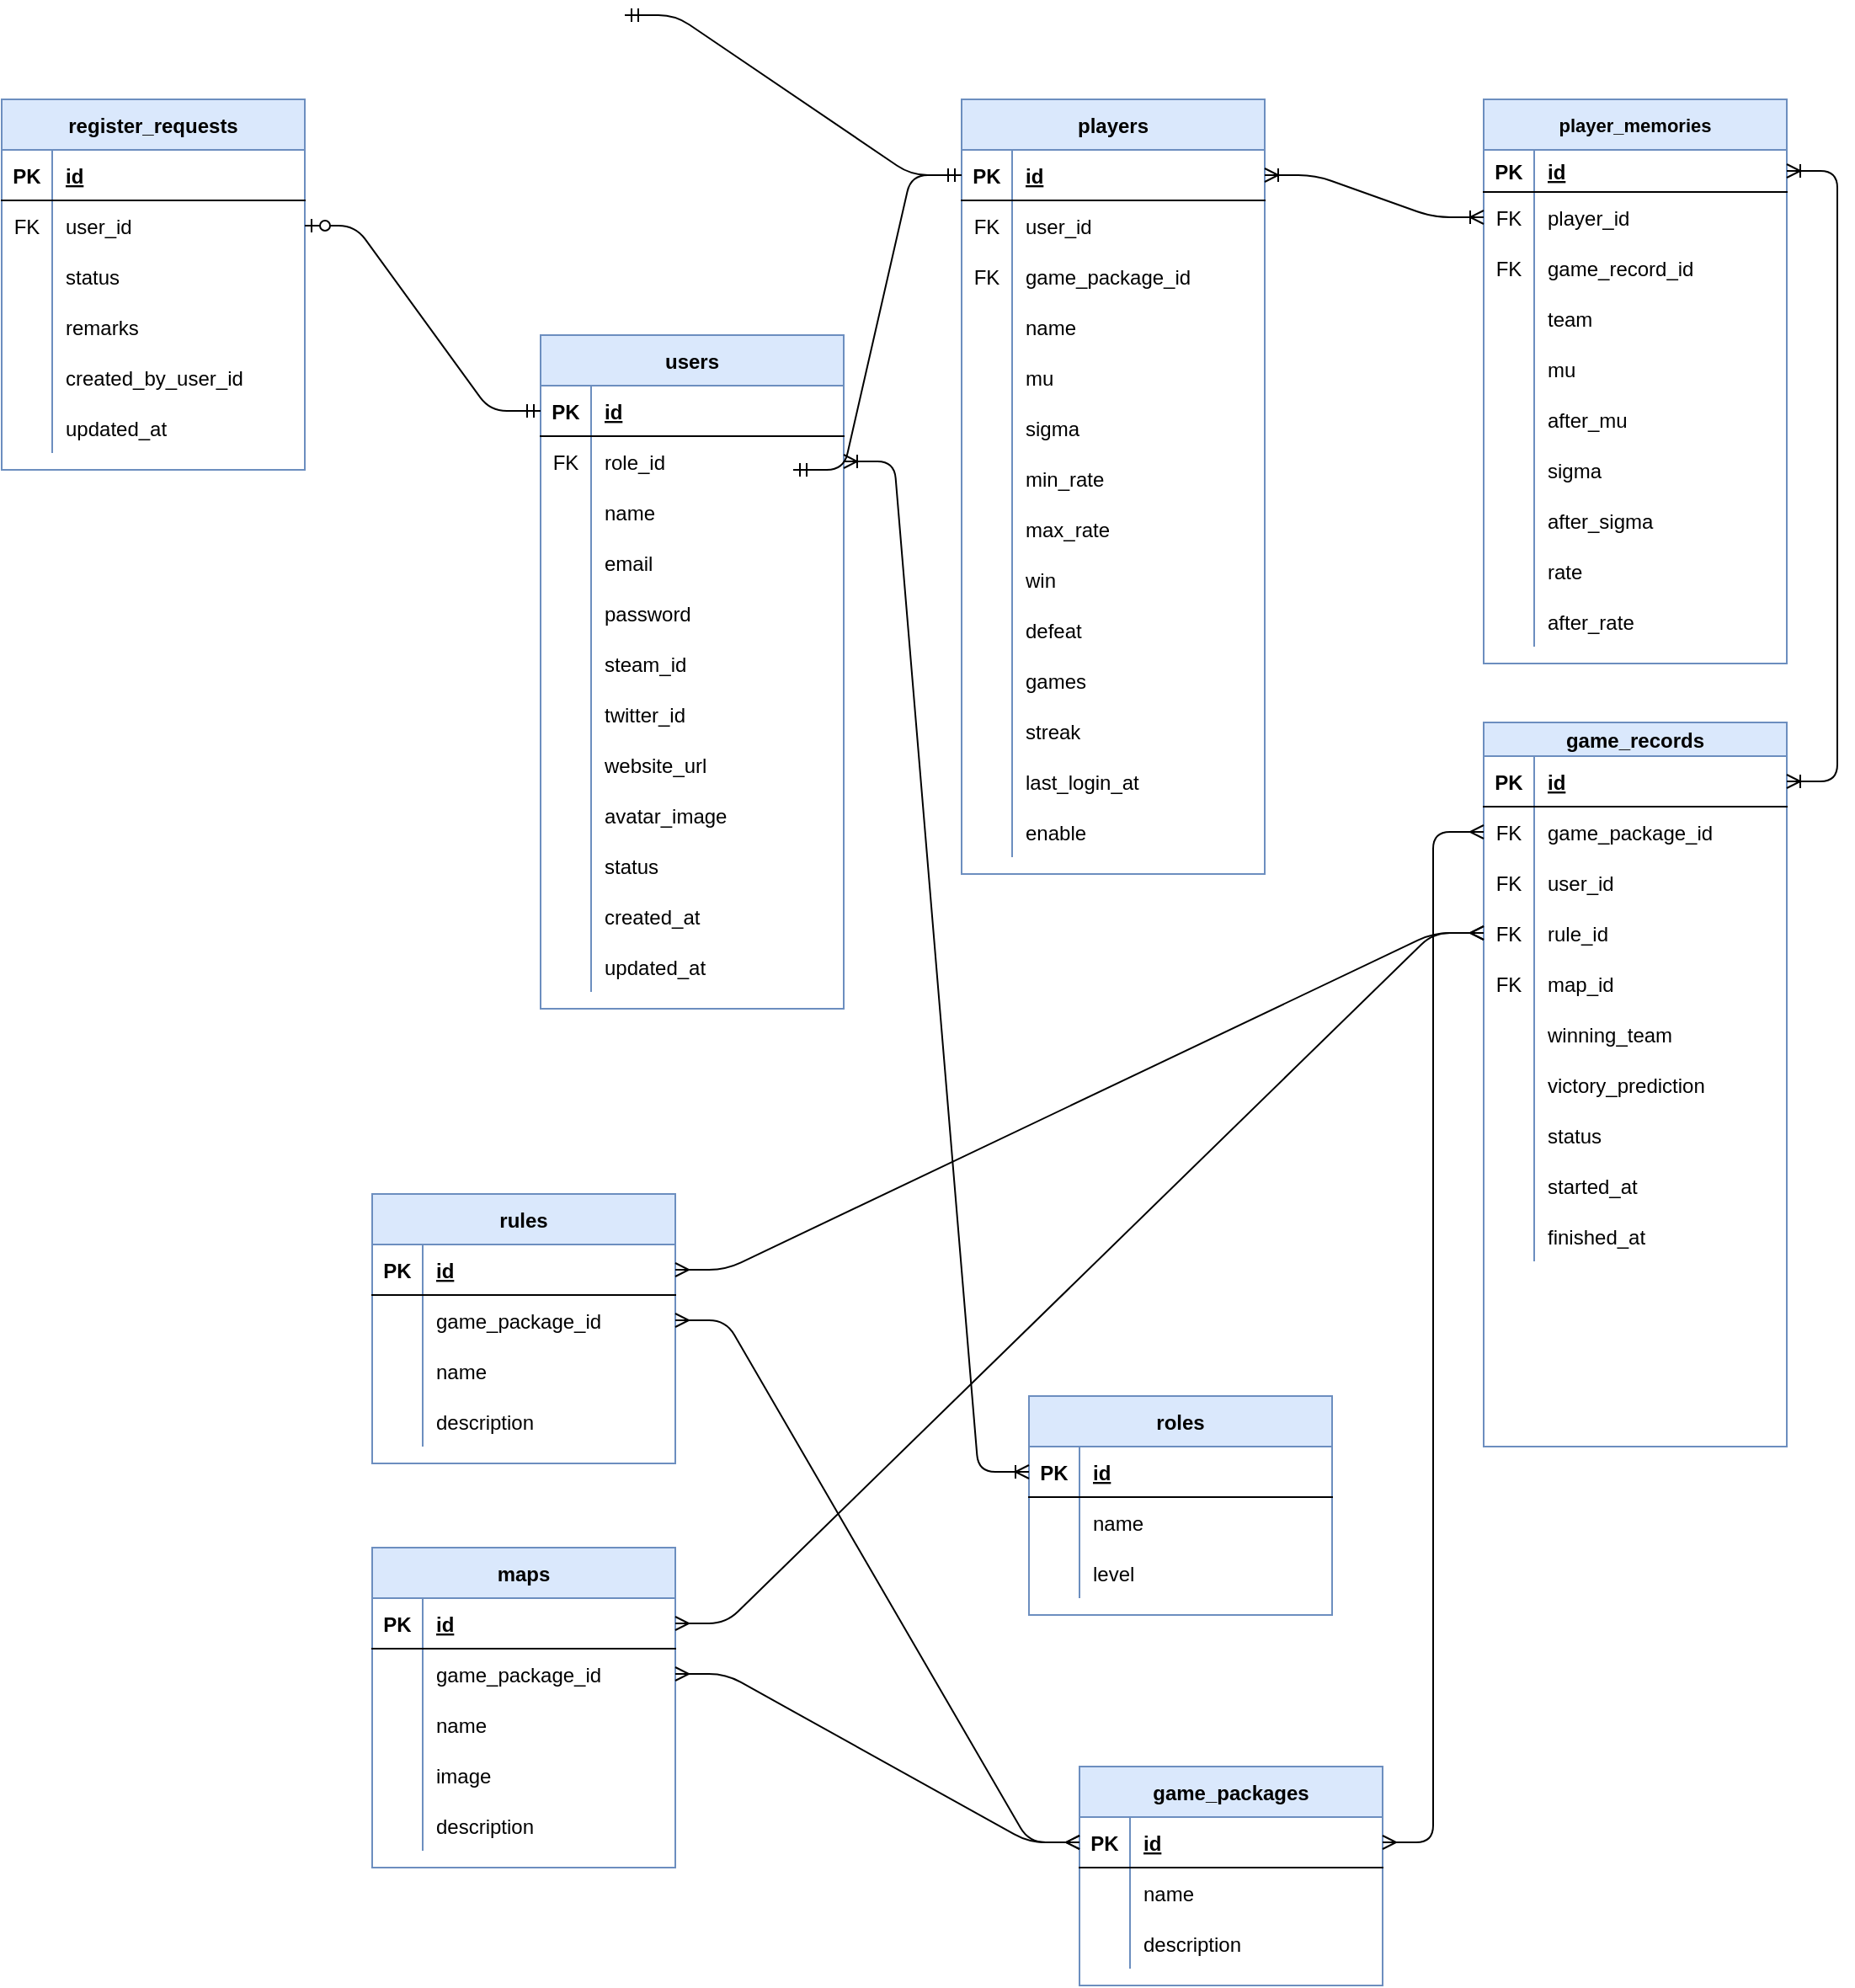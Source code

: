 <mxfile version="14.5.1" type="device"><diagram name="ER図" id="9f46799a-70d6-7492-0946-bef42562c5a5"><mxGraphModel dx="3146" dy="1530" grid="1" gridSize="10" guides="1" tooltips="1" connect="1" arrows="1" fold="1" page="1" pageScale="1" pageWidth="1100" pageHeight="850" background="#ffffff" math="0" shadow="0"><root><mxCell id="0"/><mxCell id="1" parent="0"/><mxCell id="AtAS-QfmyzXra2TxXCN4-1" value="game_records" style="shape=table;startSize=20;container=1;collapsible=1;childLayout=tableLayout;fixedRows=1;rowLines=0;fontStyle=1;align=center;resizeLast=1;fillColor=#dae8fc;strokeColor=#6c8ebf;" parent="1" vertex="1"><mxGeometry x="-730" y="-210" width="180" height="430" as="geometry"><mxRectangle x="990" y="-290" width="110" height="30" as="alternateBounds"/></mxGeometry></mxCell><mxCell id="AtAS-QfmyzXra2TxXCN4-2" value="" style="shape=partialRectangle;collapsible=0;dropTarget=0;pointerEvents=0;fillColor=none;top=0;left=0;bottom=1;right=0;points=[[0,0.5],[1,0.5]];portConstraint=eastwest;" parent="AtAS-QfmyzXra2TxXCN4-1" vertex="1"><mxGeometry y="20" width="180" height="30" as="geometry"/></mxCell><mxCell id="AtAS-QfmyzXra2TxXCN4-3" value="PK" style="shape=partialRectangle;connectable=0;fillColor=none;top=0;left=0;bottom=0;right=0;fontStyle=1;overflow=hidden;" parent="AtAS-QfmyzXra2TxXCN4-2" vertex="1"><mxGeometry width="30" height="30" as="geometry"/></mxCell><mxCell id="AtAS-QfmyzXra2TxXCN4-4" value="id" style="shape=partialRectangle;connectable=0;fillColor=none;top=0;left=0;bottom=0;right=0;align=left;spacingLeft=6;fontStyle=5;overflow=hidden;" parent="AtAS-QfmyzXra2TxXCN4-2" vertex="1"><mxGeometry x="30" width="150" height="30" as="geometry"/></mxCell><mxCell id="AtAS-QfmyzXra2TxXCN4-5" value="" style="shape=partialRectangle;collapsible=0;dropTarget=0;pointerEvents=0;fillColor=none;top=0;left=0;bottom=0;right=0;points=[[0,0.5],[1,0.5]];portConstraint=eastwest;" parent="AtAS-QfmyzXra2TxXCN4-1" vertex="1"><mxGeometry y="50" width="180" height="30" as="geometry"/></mxCell><mxCell id="AtAS-QfmyzXra2TxXCN4-6" value="FK" style="shape=partialRectangle;connectable=0;fillColor=none;top=0;left=0;bottom=0;right=0;editable=1;overflow=hidden;" parent="AtAS-QfmyzXra2TxXCN4-5" vertex="1"><mxGeometry width="30" height="30" as="geometry"/></mxCell><mxCell id="AtAS-QfmyzXra2TxXCN4-7" value="game_package_id" style="shape=partialRectangle;connectable=0;fillColor=none;top=0;left=0;bottom=0;right=0;align=left;spacingLeft=6;overflow=hidden;" parent="AtAS-QfmyzXra2TxXCN4-5" vertex="1"><mxGeometry x="30" width="150" height="30" as="geometry"/></mxCell><mxCell id="AtAS-QfmyzXra2TxXCN4-8" value="" style="shape=partialRectangle;collapsible=0;dropTarget=0;pointerEvents=0;fillColor=none;top=0;left=0;bottom=0;right=0;points=[[0,0.5],[1,0.5]];portConstraint=eastwest;" parent="AtAS-QfmyzXra2TxXCN4-1" vertex="1"><mxGeometry y="80" width="180" height="30" as="geometry"/></mxCell><mxCell id="AtAS-QfmyzXra2TxXCN4-9" value="FK" style="shape=partialRectangle;connectable=0;fillColor=none;top=0;left=0;bottom=0;right=0;editable=1;overflow=hidden;" parent="AtAS-QfmyzXra2TxXCN4-8" vertex="1"><mxGeometry width="30" height="30" as="geometry"/></mxCell><mxCell id="AtAS-QfmyzXra2TxXCN4-10" value="user_id" style="shape=partialRectangle;connectable=0;fillColor=none;top=0;left=0;bottom=0;right=0;align=left;spacingLeft=6;overflow=hidden;" parent="AtAS-QfmyzXra2TxXCN4-8" vertex="1"><mxGeometry x="30" width="150" height="30" as="geometry"/></mxCell><mxCell id="AtAS-QfmyzXra2TxXCN4-314" style="shape=partialRectangle;collapsible=0;dropTarget=0;pointerEvents=0;fillColor=none;top=0;left=0;bottom=0;right=0;points=[[0,0.5],[1,0.5]];portConstraint=eastwest;" parent="AtAS-QfmyzXra2TxXCN4-1" vertex="1"><mxGeometry y="110" width="180" height="30" as="geometry"/></mxCell><mxCell id="AtAS-QfmyzXra2TxXCN4-315" value="FK" style="shape=partialRectangle;connectable=0;fillColor=none;top=0;left=0;bottom=0;right=0;editable=1;overflow=hidden;" parent="AtAS-QfmyzXra2TxXCN4-314" vertex="1"><mxGeometry width="30" height="30" as="geometry"/></mxCell><mxCell id="AtAS-QfmyzXra2TxXCN4-316" value="rule_id" style="shape=partialRectangle;connectable=0;top=0;left=0;bottom=0;right=0;align=left;spacingLeft=6;overflow=hidden;strokeColor=#6c8ebf;fillColor=none;" parent="AtAS-QfmyzXra2TxXCN4-314" vertex="1"><mxGeometry x="30" width="150" height="30" as="geometry"/></mxCell><mxCell id="AtAS-QfmyzXra2TxXCN4-317" style="shape=partialRectangle;collapsible=0;dropTarget=0;pointerEvents=0;fillColor=none;top=0;left=0;bottom=0;right=0;points=[[0,0.5],[1,0.5]];portConstraint=eastwest;" parent="AtAS-QfmyzXra2TxXCN4-1" vertex="1"><mxGeometry y="140" width="180" height="30" as="geometry"/></mxCell><mxCell id="AtAS-QfmyzXra2TxXCN4-318" value="FK" style="shape=partialRectangle;connectable=0;fillColor=none;top=0;left=0;bottom=0;right=0;editable=1;overflow=hidden;" parent="AtAS-QfmyzXra2TxXCN4-317" vertex="1"><mxGeometry width="30" height="30" as="geometry"/></mxCell><mxCell id="AtAS-QfmyzXra2TxXCN4-319" value="map_id" style="shape=partialRectangle;connectable=0;top=0;left=0;bottom=0;right=0;align=left;spacingLeft=6;overflow=hidden;strokeColor=#6c8ebf;fillColor=none;" parent="AtAS-QfmyzXra2TxXCN4-317" vertex="1"><mxGeometry x="30" width="150" height="30" as="geometry"/></mxCell><mxCell id="AtAS-QfmyzXra2TxXCN4-11" value="" style="shape=partialRectangle;collapsible=0;dropTarget=0;pointerEvents=0;fillColor=none;top=0;left=0;bottom=0;right=0;points=[[0,0.5],[1,0.5]];portConstraint=eastwest;" parent="AtAS-QfmyzXra2TxXCN4-1" vertex="1"><mxGeometry y="170" width="180" height="30" as="geometry"/></mxCell><mxCell id="AtAS-QfmyzXra2TxXCN4-12" value="" style="shape=partialRectangle;connectable=0;fillColor=none;top=0;left=0;bottom=0;right=0;editable=1;overflow=hidden;" parent="AtAS-QfmyzXra2TxXCN4-11" vertex="1"><mxGeometry width="30" height="30" as="geometry"/></mxCell><mxCell id="AtAS-QfmyzXra2TxXCN4-13" value="winning_team" style="shape=partialRectangle;connectable=0;fillColor=none;top=0;left=0;bottom=0;right=0;align=left;spacingLeft=6;overflow=hidden;" parent="AtAS-QfmyzXra2TxXCN4-11" vertex="1"><mxGeometry x="30" width="150" height="30" as="geometry"/></mxCell><mxCell id="AtAS-QfmyzXra2TxXCN4-57" style="shape=partialRectangle;collapsible=0;dropTarget=0;pointerEvents=0;fillColor=none;top=0;left=0;bottom=0;right=0;points=[[0,0.5],[1,0.5]];portConstraint=eastwest;" parent="AtAS-QfmyzXra2TxXCN4-1" vertex="1"><mxGeometry y="200" width="180" height="30" as="geometry"/></mxCell><mxCell id="AtAS-QfmyzXra2TxXCN4-58" style="shape=partialRectangle;connectable=0;fillColor=none;top=0;left=0;bottom=0;right=0;editable=1;overflow=hidden;" parent="AtAS-QfmyzXra2TxXCN4-57" vertex="1"><mxGeometry width="30" height="30" as="geometry"/></mxCell><mxCell id="AtAS-QfmyzXra2TxXCN4-59" value="victory_prediction" style="shape=partialRectangle;connectable=0;top=0;left=0;bottom=0;right=0;align=left;spacingLeft=6;overflow=hidden;strokeColor=#b85450;fillColor=none;" parent="AtAS-QfmyzXra2TxXCN4-57" vertex="1"><mxGeometry x="30" width="150" height="30" as="geometry"/></mxCell><mxCell id="AtAS-QfmyzXra2TxXCN4-60" style="shape=partialRectangle;collapsible=0;dropTarget=0;pointerEvents=0;fillColor=none;top=0;left=0;bottom=0;right=0;points=[[0,0.5],[1,0.5]];portConstraint=eastwest;" parent="AtAS-QfmyzXra2TxXCN4-1" vertex="1"><mxGeometry y="230" width="180" height="30" as="geometry"/></mxCell><mxCell id="AtAS-QfmyzXra2TxXCN4-61" style="shape=partialRectangle;connectable=0;fillColor=none;top=0;left=0;bottom=0;right=0;editable=1;overflow=hidden;" parent="AtAS-QfmyzXra2TxXCN4-60" vertex="1"><mxGeometry width="30" height="30" as="geometry"/></mxCell><mxCell id="AtAS-QfmyzXra2TxXCN4-62" value="status" style="shape=partialRectangle;connectable=0;top=0;left=0;bottom=0;right=0;align=left;spacingLeft=6;overflow=hidden;strokeColor=#b85450;fillColor=none;" parent="AtAS-QfmyzXra2TxXCN4-60" vertex="1"><mxGeometry x="30" width="150" height="30" as="geometry"/></mxCell><mxCell id="AtAS-QfmyzXra2TxXCN4-63" style="shape=partialRectangle;collapsible=0;dropTarget=0;pointerEvents=0;fillColor=none;top=0;left=0;bottom=0;right=0;points=[[0,0.5],[1,0.5]];portConstraint=eastwest;" parent="AtAS-QfmyzXra2TxXCN4-1" vertex="1"><mxGeometry y="260" width="180" height="30" as="geometry"/></mxCell><mxCell id="AtAS-QfmyzXra2TxXCN4-64" style="shape=partialRectangle;connectable=0;fillColor=none;top=0;left=0;bottom=0;right=0;editable=1;overflow=hidden;" parent="AtAS-QfmyzXra2TxXCN4-63" vertex="1"><mxGeometry width="30" height="30" as="geometry"/></mxCell><mxCell id="AtAS-QfmyzXra2TxXCN4-65" value="started_at" style="shape=partialRectangle;connectable=0;top=0;left=0;bottom=0;right=0;align=left;spacingLeft=6;overflow=hidden;strokeColor=#b85450;fillColor=none;" parent="AtAS-QfmyzXra2TxXCN4-63" vertex="1"><mxGeometry x="30" width="150" height="30" as="geometry"/></mxCell><mxCell id="P6_0Rb93xpGsiY7YFgaE-32" style="shape=partialRectangle;collapsible=0;dropTarget=0;pointerEvents=0;fillColor=none;top=0;left=0;bottom=0;right=0;points=[[0,0.5],[1,0.5]];portConstraint=eastwest;" parent="AtAS-QfmyzXra2TxXCN4-1" vertex="1"><mxGeometry y="290" width="180" height="30" as="geometry"/></mxCell><mxCell id="P6_0Rb93xpGsiY7YFgaE-33" style="shape=partialRectangle;connectable=0;fillColor=none;top=0;left=0;bottom=0;right=0;editable=1;overflow=hidden;" parent="P6_0Rb93xpGsiY7YFgaE-32" vertex="1"><mxGeometry width="30" height="30" as="geometry"/></mxCell><mxCell id="P6_0Rb93xpGsiY7YFgaE-34" value="finished_at" style="shape=partialRectangle;connectable=0;top=0;left=0;bottom=0;right=0;align=left;spacingLeft=6;overflow=hidden;strokeColor=#b85450;fillColor=none;" parent="P6_0Rb93xpGsiY7YFgaE-32" vertex="1"><mxGeometry x="30" width="150" height="30" as="geometry"/></mxCell><object label="player_memories" id="AtAS-QfmyzXra2TxXCN4-17"><mxCell style="shape=table;startSize=30;container=1;collapsible=1;childLayout=tableLayout;fixedRows=1;rowLines=0;fontStyle=1;align=center;resizeLast=1;fillColor=#dae8fc;strokeColor=#6c8ebf;fontSize=11;" parent="1" vertex="1"><mxGeometry x="-730" y="-580" width="180" height="335" as="geometry"/></mxCell></object><mxCell id="AtAS-QfmyzXra2TxXCN4-18" value="" style="shape=partialRectangle;collapsible=0;dropTarget=0;pointerEvents=0;fillColor=none;top=0;left=0;bottom=1;right=0;points=[[0,0.5],[1,0.5]];portConstraint=eastwest;" parent="AtAS-QfmyzXra2TxXCN4-17" vertex="1"><mxGeometry y="30" width="180" height="25" as="geometry"/></mxCell><mxCell id="AtAS-QfmyzXra2TxXCN4-19" value="PK" style="shape=partialRectangle;connectable=0;fillColor=none;top=0;left=0;bottom=0;right=0;fontStyle=1;overflow=hidden;" parent="AtAS-QfmyzXra2TxXCN4-18" vertex="1"><mxGeometry width="30" height="25" as="geometry"/></mxCell><mxCell id="AtAS-QfmyzXra2TxXCN4-20" value="id" style="shape=partialRectangle;connectable=0;fillColor=none;top=0;left=0;bottom=0;right=0;align=left;spacingLeft=6;fontStyle=5;overflow=hidden;" parent="AtAS-QfmyzXra2TxXCN4-18" vertex="1"><mxGeometry x="30" width="150" height="25" as="geometry"/></mxCell><mxCell id="AtAS-QfmyzXra2TxXCN4-21" value="" style="shape=partialRectangle;collapsible=0;dropTarget=0;pointerEvents=0;fillColor=none;top=0;left=0;bottom=0;right=0;points=[[0,0.5],[1,0.5]];portConstraint=eastwest;" parent="AtAS-QfmyzXra2TxXCN4-17" vertex="1"><mxGeometry y="55" width="180" height="30" as="geometry"/></mxCell><mxCell id="AtAS-QfmyzXra2TxXCN4-22" value="FK" style="shape=partialRectangle;connectable=0;fillColor=none;top=0;left=0;bottom=0;right=0;editable=1;overflow=hidden;" parent="AtAS-QfmyzXra2TxXCN4-21" vertex="1"><mxGeometry width="30" height="30" as="geometry"/></mxCell><mxCell id="AtAS-QfmyzXra2TxXCN4-23" value="player_id" style="shape=partialRectangle;connectable=0;fillColor=none;top=0;left=0;bottom=0;right=0;align=left;spacingLeft=6;overflow=hidden;" parent="AtAS-QfmyzXra2TxXCN4-21" vertex="1"><mxGeometry x="30" width="150" height="30" as="geometry"/></mxCell><mxCell id="AtAS-QfmyzXra2TxXCN4-24" value="" style="shape=partialRectangle;collapsible=0;dropTarget=0;pointerEvents=0;fillColor=none;top=0;left=0;bottom=0;right=0;points=[[0,0.5],[1,0.5]];portConstraint=eastwest;" parent="AtAS-QfmyzXra2TxXCN4-17" vertex="1"><mxGeometry y="85" width="180" height="30" as="geometry"/></mxCell><mxCell id="AtAS-QfmyzXra2TxXCN4-25" value="FK" style="shape=partialRectangle;connectable=0;fillColor=none;top=0;left=0;bottom=0;right=0;editable=1;overflow=hidden;" parent="AtAS-QfmyzXra2TxXCN4-24" vertex="1"><mxGeometry width="30" height="30" as="geometry"/></mxCell><mxCell id="AtAS-QfmyzXra2TxXCN4-26" value="game_record_id" style="shape=partialRectangle;connectable=0;fillColor=none;top=0;left=0;bottom=0;right=0;align=left;spacingLeft=6;overflow=hidden;" parent="AtAS-QfmyzXra2TxXCN4-24" vertex="1"><mxGeometry x="30" width="150" height="30" as="geometry"/></mxCell><mxCell id="AtAS-QfmyzXra2TxXCN4-27" value="" style="shape=partialRectangle;collapsible=0;dropTarget=0;pointerEvents=0;fillColor=none;top=0;left=0;bottom=0;right=0;points=[[0,0.5],[1,0.5]];portConstraint=eastwest;" parent="AtAS-QfmyzXra2TxXCN4-17" vertex="1"><mxGeometry y="115" width="180" height="30" as="geometry"/></mxCell><mxCell id="AtAS-QfmyzXra2TxXCN4-28" value="" style="shape=partialRectangle;connectable=0;fillColor=none;top=0;left=0;bottom=0;right=0;editable=1;overflow=hidden;" parent="AtAS-QfmyzXra2TxXCN4-27" vertex="1"><mxGeometry width="30" height="30" as="geometry"/></mxCell><mxCell id="AtAS-QfmyzXra2TxXCN4-29" value="team" style="shape=partialRectangle;connectable=0;fillColor=none;top=0;left=0;bottom=0;right=0;align=left;spacingLeft=6;overflow=hidden;" parent="AtAS-QfmyzXra2TxXCN4-27" vertex="1"><mxGeometry x="30" width="150" height="30" as="geometry"/></mxCell><mxCell id="AtAS-QfmyzXra2TxXCN4-48" style="shape=partialRectangle;collapsible=0;dropTarget=0;pointerEvents=0;fillColor=none;top=0;left=0;bottom=0;right=0;points=[[0,0.5],[1,0.5]];portConstraint=eastwest;" parent="AtAS-QfmyzXra2TxXCN4-17" vertex="1"><mxGeometry y="145" width="180" height="30" as="geometry"/></mxCell><mxCell id="AtAS-QfmyzXra2TxXCN4-49" style="shape=partialRectangle;connectable=0;fillColor=none;top=0;left=0;bottom=0;right=0;editable=1;overflow=hidden;" parent="AtAS-QfmyzXra2TxXCN4-48" vertex="1"><mxGeometry width="30" height="30" as="geometry"/></mxCell><mxCell id="AtAS-QfmyzXra2TxXCN4-50" value="mu" style="shape=partialRectangle;connectable=0;fillColor=none;top=0;left=0;bottom=0;right=0;align=left;spacingLeft=6;overflow=hidden;" parent="AtAS-QfmyzXra2TxXCN4-48" vertex="1"><mxGeometry x="30" width="150" height="30" as="geometry"/></mxCell><mxCell id="AtAS-QfmyzXra2TxXCN4-51" style="shape=partialRectangle;collapsible=0;dropTarget=0;pointerEvents=0;fillColor=none;top=0;left=0;bottom=0;right=0;points=[[0,0.5],[1,0.5]];portConstraint=eastwest;" parent="AtAS-QfmyzXra2TxXCN4-17" vertex="1"><mxGeometry y="175" width="180" height="30" as="geometry"/></mxCell><mxCell id="AtAS-QfmyzXra2TxXCN4-52" style="shape=partialRectangle;connectable=0;fillColor=none;top=0;left=0;bottom=0;right=0;editable=1;overflow=hidden;" parent="AtAS-QfmyzXra2TxXCN4-51" vertex="1"><mxGeometry width="30" height="30" as="geometry"/></mxCell><mxCell id="AtAS-QfmyzXra2TxXCN4-53" value="after_mu" style="shape=partialRectangle;connectable=0;top=0;left=0;bottom=0;right=0;align=left;spacingLeft=6;overflow=hidden;strokeColor=#b85450;fillColor=none;" parent="AtAS-QfmyzXra2TxXCN4-51" vertex="1"><mxGeometry x="30" width="150" height="30" as="geometry"/></mxCell><mxCell id="AtAS-QfmyzXra2TxXCN4-69" style="shape=partialRectangle;collapsible=0;dropTarget=0;pointerEvents=0;fillColor=none;top=0;left=0;bottom=0;right=0;points=[[0,0.5],[1,0.5]];portConstraint=eastwest;" parent="AtAS-QfmyzXra2TxXCN4-17" vertex="1"><mxGeometry y="205" width="180" height="30" as="geometry"/></mxCell><mxCell id="AtAS-QfmyzXra2TxXCN4-70" style="shape=partialRectangle;connectable=0;fillColor=none;top=0;left=0;bottom=0;right=0;editable=1;overflow=hidden;" parent="AtAS-QfmyzXra2TxXCN4-69" vertex="1"><mxGeometry width="30" height="30" as="geometry"/></mxCell><mxCell id="AtAS-QfmyzXra2TxXCN4-71" value="sigma" style="shape=partialRectangle;connectable=0;fillColor=none;top=0;left=0;bottom=0;right=0;align=left;spacingLeft=6;overflow=hidden;" parent="AtAS-QfmyzXra2TxXCN4-69" vertex="1"><mxGeometry x="30" width="150" height="30" as="geometry"/></mxCell><mxCell id="AtAS-QfmyzXra2TxXCN4-54" style="shape=partialRectangle;collapsible=0;dropTarget=0;pointerEvents=0;fillColor=none;top=0;left=0;bottom=0;right=0;points=[[0,0.5],[1,0.5]];portConstraint=eastwest;" parent="AtAS-QfmyzXra2TxXCN4-17" vertex="1"><mxGeometry y="235" width="180" height="30" as="geometry"/></mxCell><mxCell id="AtAS-QfmyzXra2TxXCN4-55" style="shape=partialRectangle;connectable=0;fillColor=none;top=0;left=0;bottom=0;right=0;editable=1;overflow=hidden;" parent="AtAS-QfmyzXra2TxXCN4-54" vertex="1"><mxGeometry width="30" height="30" as="geometry"/></mxCell><mxCell id="AtAS-QfmyzXra2TxXCN4-56" value="after_sigma" style="shape=partialRectangle;connectable=0;top=0;left=0;bottom=0;right=0;align=left;spacingLeft=6;overflow=hidden;strokeColor=#b85450;fillColor=none;" parent="AtAS-QfmyzXra2TxXCN4-54" vertex="1"><mxGeometry x="30" width="150" height="30" as="geometry"/></mxCell><mxCell id="AtAS-QfmyzXra2TxXCN4-72" style="shape=partialRectangle;collapsible=0;dropTarget=0;pointerEvents=0;fillColor=none;top=0;left=0;bottom=0;right=0;points=[[0,0.5],[1,0.5]];portConstraint=eastwest;" parent="AtAS-QfmyzXra2TxXCN4-17" vertex="1"><mxGeometry y="265" width="180" height="30" as="geometry"/></mxCell><mxCell id="AtAS-QfmyzXra2TxXCN4-73" style="shape=partialRectangle;connectable=0;fillColor=none;top=0;left=0;bottom=0;right=0;editable=1;overflow=hidden;" parent="AtAS-QfmyzXra2TxXCN4-72" vertex="1"><mxGeometry width="30" height="30" as="geometry"/></mxCell><mxCell id="AtAS-QfmyzXra2TxXCN4-74" value="rate" style="shape=partialRectangle;connectable=0;top=0;left=0;bottom=0;right=0;align=left;spacingLeft=6;overflow=hidden;strokeColor=#6c8ebf;fillColor=none;" parent="AtAS-QfmyzXra2TxXCN4-72" vertex="1"><mxGeometry x="30" width="150" height="30" as="geometry"/></mxCell><mxCell id="AtAS-QfmyzXra2TxXCN4-75" style="shape=partialRectangle;collapsible=0;dropTarget=0;pointerEvents=0;fillColor=none;top=0;left=0;bottom=0;right=0;points=[[0,0.5],[1,0.5]];portConstraint=eastwest;" parent="AtAS-QfmyzXra2TxXCN4-17" vertex="1"><mxGeometry y="295" width="180" height="30" as="geometry"/></mxCell><mxCell id="AtAS-QfmyzXra2TxXCN4-76" style="shape=partialRectangle;connectable=0;fillColor=none;top=0;left=0;bottom=0;right=0;editable=1;overflow=hidden;" parent="AtAS-QfmyzXra2TxXCN4-75" vertex="1"><mxGeometry width="30" height="30" as="geometry"/></mxCell><mxCell id="AtAS-QfmyzXra2TxXCN4-77" value="after_rate" style="shape=partialRectangle;connectable=0;top=0;left=0;bottom=0;right=0;align=left;spacingLeft=6;overflow=hidden;strokeColor=#b85450;fillColor=none;" parent="AtAS-QfmyzXra2TxXCN4-75" vertex="1"><mxGeometry x="30" width="150" height="30" as="geometry"/></mxCell><mxCell id="AtAS-QfmyzXra2TxXCN4-122" value="players" style="shape=table;startSize=30;container=1;collapsible=1;childLayout=tableLayout;fixedRows=1;rowLines=0;fontStyle=1;align=center;resizeLast=1;fillColor=#dae8fc;fontSize=12;strokeColor=#6c8ebf;" parent="1" vertex="1"><mxGeometry x="-1040" y="-580" width="180" height="460" as="geometry"/></mxCell><mxCell id="AtAS-QfmyzXra2TxXCN4-123" value="" style="shape=partialRectangle;collapsible=0;dropTarget=0;pointerEvents=0;fillColor=none;top=0;left=0;bottom=1;right=0;points=[[0,0.5],[1,0.5]];portConstraint=eastwest;" parent="AtAS-QfmyzXra2TxXCN4-122" vertex="1"><mxGeometry y="30" width="180" height="30" as="geometry"/></mxCell><mxCell id="AtAS-QfmyzXra2TxXCN4-124" value="PK" style="shape=partialRectangle;connectable=0;fillColor=none;top=0;left=0;bottom=0;right=0;fontStyle=1;overflow=hidden;" parent="AtAS-QfmyzXra2TxXCN4-123" vertex="1"><mxGeometry width="30" height="30" as="geometry"/></mxCell><mxCell id="AtAS-QfmyzXra2TxXCN4-125" value="id" style="shape=partialRectangle;connectable=0;fillColor=none;top=0;left=0;bottom=0;right=0;align=left;spacingLeft=6;fontStyle=5;overflow=hidden;" parent="AtAS-QfmyzXra2TxXCN4-123" vertex="1"><mxGeometry x="30" width="150" height="30" as="geometry"/></mxCell><mxCell id="m_W6oHKpTVpXvDOL6JLM-20" style="shape=partialRectangle;collapsible=0;dropTarget=0;pointerEvents=0;fillColor=none;top=0;left=0;bottom=0;right=0;points=[[0,0.5],[1,0.5]];portConstraint=eastwest;" parent="AtAS-QfmyzXra2TxXCN4-122" vertex="1"><mxGeometry y="60" width="180" height="30" as="geometry"/></mxCell><mxCell id="m_W6oHKpTVpXvDOL6JLM-21" value="FK" style="shape=partialRectangle;connectable=0;fillColor=none;top=0;left=0;bottom=0;right=0;editable=1;overflow=hidden;" parent="m_W6oHKpTVpXvDOL6JLM-20" vertex="1"><mxGeometry width="30" height="30" as="geometry"/></mxCell><mxCell id="m_W6oHKpTVpXvDOL6JLM-22" value="user_id" style="shape=partialRectangle;connectable=0;fillColor=none;top=0;left=0;bottom=0;right=0;align=left;spacingLeft=6;overflow=hidden;" parent="m_W6oHKpTVpXvDOL6JLM-20" vertex="1"><mxGeometry x="30" width="150" height="30" as="geometry"/></mxCell><mxCell id="m_W6oHKpTVpXvDOL6JLM-39" style="shape=partialRectangle;collapsible=0;dropTarget=0;pointerEvents=0;fillColor=none;top=0;left=0;bottom=0;right=0;points=[[0,0.5],[1,0.5]];portConstraint=eastwest;" parent="AtAS-QfmyzXra2TxXCN4-122" vertex="1"><mxGeometry y="90" width="180" height="30" as="geometry"/></mxCell><mxCell id="m_W6oHKpTVpXvDOL6JLM-40" value="FK" style="shape=partialRectangle;connectable=0;fillColor=none;top=0;left=0;bottom=0;right=0;editable=1;overflow=hidden;" parent="m_W6oHKpTVpXvDOL6JLM-39" vertex="1"><mxGeometry width="30" height="30" as="geometry"/></mxCell><mxCell id="m_W6oHKpTVpXvDOL6JLM-41" value="game_package_id" style="shape=partialRectangle;connectable=0;fillColor=none;top=0;left=0;bottom=0;right=0;align=left;spacingLeft=6;overflow=hidden;" parent="m_W6oHKpTVpXvDOL6JLM-39" vertex="1"><mxGeometry x="30" width="150" height="30" as="geometry"/></mxCell><mxCell id="m_W6oHKpTVpXvDOL6JLM-36" style="shape=partialRectangle;collapsible=0;dropTarget=0;pointerEvents=0;fillColor=none;top=0;left=0;bottom=0;right=0;points=[[0,0.5],[1,0.5]];portConstraint=eastwest;" parent="AtAS-QfmyzXra2TxXCN4-122" vertex="1"><mxGeometry y="120" width="180" height="30" as="geometry"/></mxCell><mxCell id="m_W6oHKpTVpXvDOL6JLM-37" style="shape=partialRectangle;connectable=0;fillColor=none;top=0;left=0;bottom=0;right=0;editable=1;overflow=hidden;" parent="m_W6oHKpTVpXvDOL6JLM-36" vertex="1"><mxGeometry width="30" height="30" as="geometry"/></mxCell><mxCell id="m_W6oHKpTVpXvDOL6JLM-38" value="name" style="shape=partialRectangle;connectable=0;fillColor=none;top=0;left=0;bottom=0;right=0;align=left;spacingLeft=6;overflow=hidden;" parent="m_W6oHKpTVpXvDOL6JLM-36" vertex="1"><mxGeometry x="30" width="150" height="30" as="geometry"/></mxCell><mxCell id="AtAS-QfmyzXra2TxXCN4-126" value="" style="shape=partialRectangle;collapsible=0;dropTarget=0;pointerEvents=0;fillColor=none;top=0;left=0;bottom=0;right=0;points=[[0,0.5],[1,0.5]];portConstraint=eastwest;" parent="AtAS-QfmyzXra2TxXCN4-122" vertex="1"><mxGeometry y="150" width="180" height="30" as="geometry"/></mxCell><mxCell id="AtAS-QfmyzXra2TxXCN4-127" value="" style="shape=partialRectangle;connectable=0;fillColor=none;top=0;left=0;bottom=0;right=0;editable=1;overflow=hidden;" parent="AtAS-QfmyzXra2TxXCN4-126" vertex="1"><mxGeometry width="30" height="30" as="geometry"/></mxCell><mxCell id="AtAS-QfmyzXra2TxXCN4-128" value="mu" style="shape=partialRectangle;connectable=0;fillColor=none;top=0;left=0;bottom=0;right=0;align=left;spacingLeft=6;overflow=hidden;" parent="AtAS-QfmyzXra2TxXCN4-126" vertex="1"><mxGeometry x="30" width="150" height="30" as="geometry"/></mxCell><mxCell id="AtAS-QfmyzXra2TxXCN4-129" value="" style="shape=partialRectangle;collapsible=0;dropTarget=0;pointerEvents=0;fillColor=none;top=0;left=0;bottom=0;right=0;points=[[0,0.5],[1,0.5]];portConstraint=eastwest;" parent="AtAS-QfmyzXra2TxXCN4-122" vertex="1"><mxGeometry y="180" width="180" height="30" as="geometry"/></mxCell><mxCell id="AtAS-QfmyzXra2TxXCN4-130" value="" style="shape=partialRectangle;connectable=0;fillColor=none;top=0;left=0;bottom=0;right=0;editable=1;overflow=hidden;" parent="AtAS-QfmyzXra2TxXCN4-129" vertex="1"><mxGeometry width="30" height="30" as="geometry"/></mxCell><mxCell id="AtAS-QfmyzXra2TxXCN4-131" value="sigma" style="shape=partialRectangle;connectable=0;fillColor=none;top=0;left=0;bottom=0;right=0;align=left;spacingLeft=6;overflow=hidden;" parent="AtAS-QfmyzXra2TxXCN4-129" vertex="1"><mxGeometry x="30" width="150" height="30" as="geometry"/></mxCell><mxCell id="AtAS-QfmyzXra2TxXCN4-132" value="" style="shape=partialRectangle;collapsible=0;dropTarget=0;pointerEvents=0;fillColor=none;top=0;left=0;bottom=0;right=0;points=[[0,0.5],[1,0.5]];portConstraint=eastwest;" parent="AtAS-QfmyzXra2TxXCN4-122" vertex="1"><mxGeometry y="210" width="180" height="30" as="geometry"/></mxCell><mxCell id="AtAS-QfmyzXra2TxXCN4-133" value="" style="shape=partialRectangle;connectable=0;fillColor=none;top=0;left=0;bottom=0;right=0;editable=1;overflow=hidden;" parent="AtAS-QfmyzXra2TxXCN4-132" vertex="1"><mxGeometry width="30" height="30" as="geometry"/></mxCell><mxCell id="AtAS-QfmyzXra2TxXCN4-134" value="min_rate" style="shape=partialRectangle;connectable=0;fillColor=none;top=0;left=0;bottom=0;right=0;align=left;spacingLeft=6;overflow=hidden;" parent="AtAS-QfmyzXra2TxXCN4-132" vertex="1"><mxGeometry x="30" width="150" height="30" as="geometry"/></mxCell><mxCell id="AtAS-QfmyzXra2TxXCN4-135" style="shape=partialRectangle;collapsible=0;dropTarget=0;pointerEvents=0;fillColor=none;top=0;left=0;bottom=0;right=0;points=[[0,0.5],[1,0.5]];portConstraint=eastwest;" parent="AtAS-QfmyzXra2TxXCN4-122" vertex="1"><mxGeometry y="240" width="180" height="30" as="geometry"/></mxCell><mxCell id="AtAS-QfmyzXra2TxXCN4-136" style="shape=partialRectangle;connectable=0;fillColor=none;top=0;left=0;bottom=0;right=0;editable=1;overflow=hidden;" parent="AtAS-QfmyzXra2TxXCN4-135" vertex="1"><mxGeometry width="30" height="30" as="geometry"/></mxCell><mxCell id="AtAS-QfmyzXra2TxXCN4-137" value="max_rate" style="shape=partialRectangle;connectable=0;fillColor=none;top=0;left=0;bottom=0;right=0;align=left;spacingLeft=6;overflow=hidden;" parent="AtAS-QfmyzXra2TxXCN4-135" vertex="1"><mxGeometry x="30" width="150" height="30" as="geometry"/></mxCell><mxCell id="AtAS-QfmyzXra2TxXCN4-138" style="shape=partialRectangle;collapsible=0;dropTarget=0;pointerEvents=0;fillColor=none;top=0;left=0;bottom=0;right=0;points=[[0,0.5],[1,0.5]];portConstraint=eastwest;" parent="AtAS-QfmyzXra2TxXCN4-122" vertex="1"><mxGeometry y="270" width="180" height="30" as="geometry"/></mxCell><mxCell id="AtAS-QfmyzXra2TxXCN4-139" style="shape=partialRectangle;connectable=0;fillColor=none;top=0;left=0;bottom=0;right=0;editable=1;overflow=hidden;" parent="AtAS-QfmyzXra2TxXCN4-138" vertex="1"><mxGeometry width="30" height="30" as="geometry"/></mxCell><mxCell id="AtAS-QfmyzXra2TxXCN4-140" value="win" style="shape=partialRectangle;connectable=0;fillColor=none;top=0;left=0;bottom=0;right=0;align=left;spacingLeft=6;overflow=hidden;" parent="AtAS-QfmyzXra2TxXCN4-138" vertex="1"><mxGeometry x="30" width="150" height="30" as="geometry"/></mxCell><mxCell id="AtAS-QfmyzXra2TxXCN4-141" style="shape=partialRectangle;collapsible=0;dropTarget=0;pointerEvents=0;fillColor=none;top=0;left=0;bottom=0;right=0;points=[[0,0.5],[1,0.5]];portConstraint=eastwest;" parent="AtAS-QfmyzXra2TxXCN4-122" vertex="1"><mxGeometry y="300" width="180" height="30" as="geometry"/></mxCell><mxCell id="AtAS-QfmyzXra2TxXCN4-142" style="shape=partialRectangle;connectable=0;fillColor=none;top=0;left=0;bottom=0;right=0;editable=1;overflow=hidden;" parent="AtAS-QfmyzXra2TxXCN4-141" vertex="1"><mxGeometry width="30" height="30" as="geometry"/></mxCell><mxCell id="AtAS-QfmyzXra2TxXCN4-143" value="defeat" style="shape=partialRectangle;connectable=0;fillColor=none;top=0;left=0;bottom=0;right=0;align=left;spacingLeft=6;overflow=hidden;" parent="AtAS-QfmyzXra2TxXCN4-141" vertex="1"><mxGeometry x="30" width="150" height="30" as="geometry"/></mxCell><mxCell id="AtAS-QfmyzXra2TxXCN4-144" style="shape=partialRectangle;collapsible=0;dropTarget=0;pointerEvents=0;fillColor=none;top=0;left=0;bottom=0;right=0;points=[[0,0.5],[1,0.5]];portConstraint=eastwest;" parent="AtAS-QfmyzXra2TxXCN4-122" vertex="1"><mxGeometry y="330" width="180" height="30" as="geometry"/></mxCell><mxCell id="AtAS-QfmyzXra2TxXCN4-145" style="shape=partialRectangle;connectable=0;fillColor=none;top=0;left=0;bottom=0;right=0;editable=1;overflow=hidden;" parent="AtAS-QfmyzXra2TxXCN4-144" vertex="1"><mxGeometry width="30" height="30" as="geometry"/></mxCell><mxCell id="AtAS-QfmyzXra2TxXCN4-146" value="games" style="shape=partialRectangle;connectable=0;fillColor=none;top=0;left=0;bottom=0;right=0;align=left;spacingLeft=6;overflow=hidden;" parent="AtAS-QfmyzXra2TxXCN4-144" vertex="1"><mxGeometry x="30" width="150" height="30" as="geometry"/></mxCell><mxCell id="AtAS-QfmyzXra2TxXCN4-147" style="shape=partialRectangle;collapsible=0;dropTarget=0;pointerEvents=0;fillColor=none;top=0;left=0;bottom=0;right=0;points=[[0,0.5],[1,0.5]];portConstraint=eastwest;" parent="AtAS-QfmyzXra2TxXCN4-122" vertex="1"><mxGeometry y="360" width="180" height="30" as="geometry"/></mxCell><mxCell id="AtAS-QfmyzXra2TxXCN4-148" style="shape=partialRectangle;connectable=0;fillColor=none;top=0;left=0;bottom=0;right=0;editable=1;overflow=hidden;" parent="AtAS-QfmyzXra2TxXCN4-147" vertex="1"><mxGeometry width="30" height="30" as="geometry"/></mxCell><mxCell id="AtAS-QfmyzXra2TxXCN4-149" value="streak" style="shape=partialRectangle;connectable=0;fillColor=none;top=0;left=0;bottom=0;right=0;align=left;spacingLeft=6;overflow=hidden;" parent="AtAS-QfmyzXra2TxXCN4-147" vertex="1"><mxGeometry x="30" width="150" height="30" as="geometry"/></mxCell><mxCell id="AtAS-QfmyzXra2TxXCN4-156" style="shape=partialRectangle;collapsible=0;dropTarget=0;pointerEvents=0;fillColor=none;top=0;left=0;bottom=0;right=0;points=[[0,0.5],[1,0.5]];portConstraint=eastwest;" parent="AtAS-QfmyzXra2TxXCN4-122" vertex="1"><mxGeometry y="390" width="180" height="30" as="geometry"/></mxCell><mxCell id="AtAS-QfmyzXra2TxXCN4-157" style="shape=partialRectangle;connectable=0;fillColor=none;top=0;left=0;bottom=0;right=0;editable=1;overflow=hidden;" parent="AtAS-QfmyzXra2TxXCN4-156" vertex="1"><mxGeometry width="30" height="30" as="geometry"/></mxCell><mxCell id="AtAS-QfmyzXra2TxXCN4-158" value="last_login_at" style="shape=partialRectangle;connectable=0;fillColor=none;top=0;left=0;bottom=0;right=0;align=left;spacingLeft=6;overflow=hidden;" parent="AtAS-QfmyzXra2TxXCN4-156" vertex="1"><mxGeometry x="30" width="150" height="30" as="geometry"/></mxCell><mxCell id="AtAS-QfmyzXra2TxXCN4-159" style="shape=partialRectangle;collapsible=0;dropTarget=0;pointerEvents=0;fillColor=none;top=0;left=0;bottom=0;right=0;points=[[0,0.5],[1,0.5]];portConstraint=eastwest;" parent="AtAS-QfmyzXra2TxXCN4-122" vertex="1"><mxGeometry y="420" width="180" height="30" as="geometry"/></mxCell><mxCell id="AtAS-QfmyzXra2TxXCN4-160" style="shape=partialRectangle;connectable=0;fillColor=none;top=0;left=0;bottom=0;right=0;editable=1;overflow=hidden;" parent="AtAS-QfmyzXra2TxXCN4-159" vertex="1"><mxGeometry width="30" height="30" as="geometry"/></mxCell><mxCell id="AtAS-QfmyzXra2TxXCN4-161" value="enable" style="shape=partialRectangle;connectable=0;fillColor=none;top=0;left=0;bottom=0;right=0;align=left;spacingLeft=6;overflow=hidden;" parent="AtAS-QfmyzXra2TxXCN4-159" vertex="1"><mxGeometry x="30" width="150" height="30" as="geometry"/></mxCell><mxCell id="AtAS-QfmyzXra2TxXCN4-165" value="" style="edgeStyle=entityRelationEdgeStyle;fontSize=12;html=1;endArrow=ERoneToMany;startArrow=ERoneToMany;entryX=1;entryY=0.5;entryDx=0;entryDy=0;exitX=1;exitY=0.5;exitDx=0;exitDy=0;endFill=0;" parent="1" source="AtAS-QfmyzXra2TxXCN4-2" target="AtAS-QfmyzXra2TxXCN4-18" edge="1"><mxGeometry width="100" height="100" relative="1" as="geometry"><mxPoint x="-480" y="-150" as="sourcePoint"/><mxPoint x="-490" y="-450" as="targetPoint"/></mxGeometry></mxCell><mxCell id="AtAS-QfmyzXra2TxXCN4-166" value="" style="edgeStyle=entityRelationEdgeStyle;fontSize=12;html=1;endArrow=ERoneToMany;startArrow=ERoneToMany;entryX=1;entryY=0.5;entryDx=0;entryDy=0;exitX=0;exitY=0.5;exitDx=0;exitDy=0;" parent="1" source="AtAS-QfmyzXra2TxXCN4-21" target="AtAS-QfmyzXra2TxXCN4-123" edge="1"><mxGeometry width="100" height="100" relative="1" as="geometry"><mxPoint x="-820" y="-30" as="sourcePoint"/><mxPoint x="-830" y="-470" as="targetPoint"/></mxGeometry></mxCell><mxCell id="AtAS-QfmyzXra2TxXCN4-167" value="users" style="shape=table;startSize=30;container=1;collapsible=1;childLayout=tableLayout;fixedRows=1;rowLines=0;fontStyle=1;align=center;resizeLast=1;fillColor=#dae8fc;fontSize=12;strokeColor=#6c8ebf;" parent="1" vertex="1"><mxGeometry x="-1290" y="-440" width="180" height="400" as="geometry"/></mxCell><mxCell id="AtAS-QfmyzXra2TxXCN4-168" value="" style="shape=partialRectangle;collapsible=0;dropTarget=0;pointerEvents=0;fillColor=none;top=0;left=0;bottom=1;right=0;points=[[0,0.5],[1,0.5]];portConstraint=eastwest;" parent="AtAS-QfmyzXra2TxXCN4-167" vertex="1"><mxGeometry y="30" width="180" height="30" as="geometry"/></mxCell><mxCell id="AtAS-QfmyzXra2TxXCN4-169" value="PK" style="shape=partialRectangle;connectable=0;fillColor=none;top=0;left=0;bottom=0;right=0;fontStyle=1;overflow=hidden;" parent="AtAS-QfmyzXra2TxXCN4-168" vertex="1"><mxGeometry width="30" height="30" as="geometry"/></mxCell><mxCell id="AtAS-QfmyzXra2TxXCN4-170" value="id" style="shape=partialRectangle;connectable=0;fillColor=none;top=0;left=0;bottom=0;right=0;align=left;spacingLeft=6;fontStyle=5;overflow=hidden;" parent="AtAS-QfmyzXra2TxXCN4-168" vertex="1"><mxGeometry x="30" width="150" height="30" as="geometry"/></mxCell><mxCell id="AtAS-QfmyzXra2TxXCN4-174" value="" style="shape=partialRectangle;collapsible=0;dropTarget=0;pointerEvents=0;fillColor=none;top=0;left=0;bottom=0;right=0;points=[[0,0.5],[1,0.5]];portConstraint=eastwest;" parent="AtAS-QfmyzXra2TxXCN4-167" vertex="1"><mxGeometry y="60" width="180" height="30" as="geometry"/></mxCell><mxCell id="AtAS-QfmyzXra2TxXCN4-175" value="FK" style="shape=partialRectangle;connectable=0;fillColor=none;top=0;left=0;bottom=0;right=0;editable=1;overflow=hidden;" parent="AtAS-QfmyzXra2TxXCN4-174" vertex="1"><mxGeometry width="30" height="30" as="geometry"/></mxCell><mxCell id="AtAS-QfmyzXra2TxXCN4-176" value="role_id" style="shape=partialRectangle;connectable=0;fillColor=none;top=0;left=0;bottom=0;right=0;align=left;spacingLeft=6;overflow=hidden;" parent="AtAS-QfmyzXra2TxXCN4-174" vertex="1"><mxGeometry x="30" width="150" height="30" as="geometry"/></mxCell><mxCell id="AtAS-QfmyzXra2TxXCN4-177" value="" style="shape=partialRectangle;collapsible=0;dropTarget=0;pointerEvents=0;fillColor=none;top=0;left=0;bottom=0;right=0;points=[[0,0.5],[1,0.5]];portConstraint=eastwest;" parent="AtAS-QfmyzXra2TxXCN4-167" vertex="1"><mxGeometry y="90" width="180" height="30" as="geometry"/></mxCell><mxCell id="AtAS-QfmyzXra2TxXCN4-178" value="" style="shape=partialRectangle;connectable=0;fillColor=none;top=0;left=0;bottom=0;right=0;editable=1;overflow=hidden;" parent="AtAS-QfmyzXra2TxXCN4-177" vertex="1"><mxGeometry width="30" height="30" as="geometry"/></mxCell><mxCell id="AtAS-QfmyzXra2TxXCN4-179" value="name" style="shape=partialRectangle;connectable=0;fillColor=none;top=0;left=0;bottom=0;right=0;align=left;spacingLeft=6;overflow=hidden;" parent="AtAS-QfmyzXra2TxXCN4-177" vertex="1"><mxGeometry x="30" width="150" height="30" as="geometry"/></mxCell><mxCell id="AtAS-QfmyzXra2TxXCN4-180" style="shape=partialRectangle;collapsible=0;dropTarget=0;pointerEvents=0;fillColor=none;top=0;left=0;bottom=0;right=0;points=[[0,0.5],[1,0.5]];portConstraint=eastwest;" parent="AtAS-QfmyzXra2TxXCN4-167" vertex="1"><mxGeometry y="120" width="180" height="30" as="geometry"/></mxCell><mxCell id="AtAS-QfmyzXra2TxXCN4-181" style="shape=partialRectangle;connectable=0;fillColor=none;top=0;left=0;bottom=0;right=0;editable=1;overflow=hidden;" parent="AtAS-QfmyzXra2TxXCN4-180" vertex="1"><mxGeometry width="30" height="30" as="geometry"/></mxCell><mxCell id="AtAS-QfmyzXra2TxXCN4-182" value="email" style="shape=partialRectangle;connectable=0;fillColor=none;top=0;left=0;bottom=0;right=0;align=left;spacingLeft=6;overflow=hidden;" parent="AtAS-QfmyzXra2TxXCN4-180" vertex="1"><mxGeometry x="30" width="150" height="30" as="geometry"/></mxCell><mxCell id="AtAS-QfmyzXra2TxXCN4-183" style="shape=partialRectangle;collapsible=0;dropTarget=0;pointerEvents=0;fillColor=none;top=0;left=0;bottom=0;right=0;points=[[0,0.5],[1,0.5]];portConstraint=eastwest;" parent="AtAS-QfmyzXra2TxXCN4-167" vertex="1"><mxGeometry y="150" width="180" height="30" as="geometry"/></mxCell><mxCell id="AtAS-QfmyzXra2TxXCN4-184" style="shape=partialRectangle;connectable=0;fillColor=none;top=0;left=0;bottom=0;right=0;editable=1;overflow=hidden;" parent="AtAS-QfmyzXra2TxXCN4-183" vertex="1"><mxGeometry width="30" height="30" as="geometry"/></mxCell><mxCell id="AtAS-QfmyzXra2TxXCN4-185" value="password" style="shape=partialRectangle;connectable=0;fillColor=none;top=0;left=0;bottom=0;right=0;align=left;spacingLeft=6;overflow=hidden;" parent="AtAS-QfmyzXra2TxXCN4-183" vertex="1"><mxGeometry x="30" width="150" height="30" as="geometry"/></mxCell><mxCell id="AtAS-QfmyzXra2TxXCN4-186" style="shape=partialRectangle;collapsible=0;dropTarget=0;pointerEvents=0;fillColor=none;top=0;left=0;bottom=0;right=0;points=[[0,0.5],[1,0.5]];portConstraint=eastwest;" parent="AtAS-QfmyzXra2TxXCN4-167" vertex="1"><mxGeometry y="180" width="180" height="30" as="geometry"/></mxCell><mxCell id="AtAS-QfmyzXra2TxXCN4-187" style="shape=partialRectangle;connectable=0;fillColor=none;top=0;left=0;bottom=0;right=0;editable=1;overflow=hidden;" parent="AtAS-QfmyzXra2TxXCN4-186" vertex="1"><mxGeometry width="30" height="30" as="geometry"/></mxCell><mxCell id="AtAS-QfmyzXra2TxXCN4-188" value="steam_id" style="shape=partialRectangle;connectable=0;fillColor=none;top=0;left=0;bottom=0;right=0;align=left;spacingLeft=6;overflow=hidden;" parent="AtAS-QfmyzXra2TxXCN4-186" vertex="1"><mxGeometry x="30" width="150" height="30" as="geometry"/></mxCell><mxCell id="AtAS-QfmyzXra2TxXCN4-189" style="shape=partialRectangle;collapsible=0;dropTarget=0;pointerEvents=0;fillColor=none;top=0;left=0;bottom=0;right=0;points=[[0,0.5],[1,0.5]];portConstraint=eastwest;" parent="AtAS-QfmyzXra2TxXCN4-167" vertex="1"><mxGeometry y="210" width="180" height="30" as="geometry"/></mxCell><mxCell id="AtAS-QfmyzXra2TxXCN4-190" style="shape=partialRectangle;connectable=0;fillColor=none;top=0;left=0;bottom=0;right=0;editable=1;overflow=hidden;" parent="AtAS-QfmyzXra2TxXCN4-189" vertex="1"><mxGeometry width="30" height="30" as="geometry"/></mxCell><mxCell id="AtAS-QfmyzXra2TxXCN4-191" value="twitter_id" style="shape=partialRectangle;connectable=0;fillColor=none;top=0;left=0;bottom=0;right=0;align=left;spacingLeft=6;overflow=hidden;" parent="AtAS-QfmyzXra2TxXCN4-189" vertex="1"><mxGeometry x="30" width="150" height="30" as="geometry"/></mxCell><mxCell id="AtAS-QfmyzXra2TxXCN4-192" style="shape=partialRectangle;collapsible=0;dropTarget=0;pointerEvents=0;fillColor=none;top=0;left=0;bottom=0;right=0;points=[[0,0.5],[1,0.5]];portConstraint=eastwest;" parent="AtAS-QfmyzXra2TxXCN4-167" vertex="1"><mxGeometry y="240" width="180" height="30" as="geometry"/></mxCell><mxCell id="AtAS-QfmyzXra2TxXCN4-193" style="shape=partialRectangle;connectable=0;fillColor=none;top=0;left=0;bottom=0;right=0;editable=1;overflow=hidden;" parent="AtAS-QfmyzXra2TxXCN4-192" vertex="1"><mxGeometry width="30" height="30" as="geometry"/></mxCell><mxCell id="AtAS-QfmyzXra2TxXCN4-194" value="website_url" style="shape=partialRectangle;connectable=0;fillColor=none;top=0;left=0;bottom=0;right=0;align=left;spacingLeft=6;overflow=hidden;" parent="AtAS-QfmyzXra2TxXCN4-192" vertex="1"><mxGeometry x="30" width="150" height="30" as="geometry"/></mxCell><mxCell id="AtAS-QfmyzXra2TxXCN4-195" style="shape=partialRectangle;collapsible=0;dropTarget=0;pointerEvents=0;fillColor=none;top=0;left=0;bottom=0;right=0;points=[[0,0.5],[1,0.5]];portConstraint=eastwest;" parent="AtAS-QfmyzXra2TxXCN4-167" vertex="1"><mxGeometry y="270" width="180" height="30" as="geometry"/></mxCell><mxCell id="AtAS-QfmyzXra2TxXCN4-196" style="shape=partialRectangle;connectable=0;fillColor=none;top=0;left=0;bottom=0;right=0;editable=1;overflow=hidden;" parent="AtAS-QfmyzXra2TxXCN4-195" vertex="1"><mxGeometry width="30" height="30" as="geometry"/></mxCell><mxCell id="AtAS-QfmyzXra2TxXCN4-197" value="avatar_image" style="shape=partialRectangle;connectable=0;fillColor=none;top=0;left=0;bottom=0;right=0;align=left;spacingLeft=6;overflow=hidden;" parent="AtAS-QfmyzXra2TxXCN4-195" vertex="1"><mxGeometry x="30" width="150" height="30" as="geometry"/></mxCell><mxCell id="AtAS-QfmyzXra2TxXCN4-198" style="shape=partialRectangle;collapsible=0;dropTarget=0;pointerEvents=0;fillColor=none;top=0;left=0;bottom=0;right=0;points=[[0,0.5],[1,0.5]];portConstraint=eastwest;" parent="AtAS-QfmyzXra2TxXCN4-167" vertex="1"><mxGeometry y="300" width="180" height="30" as="geometry"/></mxCell><mxCell id="AtAS-QfmyzXra2TxXCN4-199" style="shape=partialRectangle;connectable=0;fillColor=none;top=0;left=0;bottom=0;right=0;editable=1;overflow=hidden;" parent="AtAS-QfmyzXra2TxXCN4-198" vertex="1"><mxGeometry width="30" height="30" as="geometry"/></mxCell><mxCell id="AtAS-QfmyzXra2TxXCN4-200" value="status" style="shape=partialRectangle;connectable=0;fillColor=none;top=0;left=0;bottom=0;right=0;align=left;spacingLeft=6;overflow=hidden;" parent="AtAS-QfmyzXra2TxXCN4-198" vertex="1"><mxGeometry x="30" width="150" height="30" as="geometry"/></mxCell><mxCell id="AtAS-QfmyzXra2TxXCN4-201" style="shape=partialRectangle;collapsible=0;dropTarget=0;pointerEvents=0;fillColor=none;top=0;left=0;bottom=0;right=0;points=[[0,0.5],[1,0.5]];portConstraint=eastwest;" parent="AtAS-QfmyzXra2TxXCN4-167" vertex="1"><mxGeometry y="330" width="180" height="30" as="geometry"/></mxCell><mxCell id="AtAS-QfmyzXra2TxXCN4-202" style="shape=partialRectangle;connectable=0;fillColor=none;top=0;left=0;bottom=0;right=0;editable=1;overflow=hidden;" parent="AtAS-QfmyzXra2TxXCN4-201" vertex="1"><mxGeometry width="30" height="30" as="geometry"/></mxCell><mxCell id="AtAS-QfmyzXra2TxXCN4-203" value="created_at" style="shape=partialRectangle;connectable=0;fillColor=none;top=0;left=0;bottom=0;right=0;align=left;spacingLeft=6;overflow=hidden;" parent="AtAS-QfmyzXra2TxXCN4-201" vertex="1"><mxGeometry x="30" width="150" height="30" as="geometry"/></mxCell><mxCell id="AtAS-QfmyzXra2TxXCN4-204" style="shape=partialRectangle;collapsible=0;dropTarget=0;pointerEvents=0;fillColor=none;top=0;left=0;bottom=0;right=0;points=[[0,0.5],[1,0.5]];portConstraint=eastwest;" parent="AtAS-QfmyzXra2TxXCN4-167" vertex="1"><mxGeometry y="360" width="180" height="30" as="geometry"/></mxCell><mxCell id="AtAS-QfmyzXra2TxXCN4-205" style="shape=partialRectangle;connectable=0;fillColor=none;top=0;left=0;bottom=0;right=0;editable=1;overflow=hidden;" parent="AtAS-QfmyzXra2TxXCN4-204" vertex="1"><mxGeometry width="30" height="30" as="geometry"/></mxCell><mxCell id="AtAS-QfmyzXra2TxXCN4-206" value="updated_at" style="shape=partialRectangle;connectable=0;fillColor=none;top=0;left=0;bottom=0;right=0;align=left;spacingLeft=6;overflow=hidden;" parent="AtAS-QfmyzXra2TxXCN4-204" vertex="1"><mxGeometry x="30" width="150" height="30" as="geometry"/></mxCell><mxCell id="AtAS-QfmyzXra2TxXCN4-207" value="" style="edgeStyle=entityRelationEdgeStyle;fontSize=12;html=1;endArrow=ERmandOne;startArrow=ERmandOne;exitX=1;exitY=0.5;exitDx=0;exitDy=0;entryX=0;entryY=0.5;entryDx=0;entryDy=0;" parent="1" target="AtAS-QfmyzXra2TxXCN4-123" edge="1"><mxGeometry width="100" height="100" relative="1" as="geometry"><mxPoint x="-1140" y="-360" as="sourcePoint"/><mxPoint x="-1040" y="-460" as="targetPoint"/></mxGeometry></mxCell><mxCell id="AtAS-QfmyzXra2TxXCN4-208" value="register_requests" style="shape=table;startSize=30;container=1;collapsible=1;childLayout=tableLayout;fixedRows=1;rowLines=0;fontStyle=1;align=center;resizeLast=1;fillColor=#dae8fc;fontSize=12;strokeColor=#6c8ebf;" parent="1" vertex="1"><mxGeometry x="-1610" y="-580" width="180" height="220" as="geometry"/></mxCell><mxCell id="AtAS-QfmyzXra2TxXCN4-209" value="" style="shape=partialRectangle;collapsible=0;dropTarget=0;pointerEvents=0;fillColor=none;top=0;left=0;bottom=1;right=0;points=[[0,0.5],[1,0.5]];portConstraint=eastwest;" parent="AtAS-QfmyzXra2TxXCN4-208" vertex="1"><mxGeometry y="30" width="180" height="30" as="geometry"/></mxCell><mxCell id="AtAS-QfmyzXra2TxXCN4-210" value="PK" style="shape=partialRectangle;connectable=0;fillColor=none;top=0;left=0;bottom=0;right=0;fontStyle=1;overflow=hidden;" parent="AtAS-QfmyzXra2TxXCN4-209" vertex="1"><mxGeometry width="30" height="30" as="geometry"/></mxCell><mxCell id="AtAS-QfmyzXra2TxXCN4-211" value="id" style="shape=partialRectangle;connectable=0;fillColor=none;top=0;left=0;bottom=0;right=0;align=left;spacingLeft=6;fontStyle=5;overflow=hidden;" parent="AtAS-QfmyzXra2TxXCN4-209" vertex="1"><mxGeometry x="30" width="150" height="30" as="geometry"/></mxCell><mxCell id="AtAS-QfmyzXra2TxXCN4-215" value="" style="shape=partialRectangle;collapsible=0;dropTarget=0;pointerEvents=0;fillColor=none;top=0;left=0;bottom=0;right=0;points=[[0,0.5],[1,0.5]];portConstraint=eastwest;" parent="AtAS-QfmyzXra2TxXCN4-208" vertex="1"><mxGeometry y="60" width="180" height="30" as="geometry"/></mxCell><mxCell id="AtAS-QfmyzXra2TxXCN4-216" value="FK" style="shape=partialRectangle;connectable=0;fillColor=none;top=0;left=0;bottom=0;right=0;editable=1;overflow=hidden;" parent="AtAS-QfmyzXra2TxXCN4-215" vertex="1"><mxGeometry width="30" height="30" as="geometry"/></mxCell><mxCell id="AtAS-QfmyzXra2TxXCN4-217" value="user_id" style="shape=partialRectangle;connectable=0;fillColor=none;top=0;left=0;bottom=0;right=0;align=left;spacingLeft=6;overflow=hidden;" parent="AtAS-QfmyzXra2TxXCN4-215" vertex="1"><mxGeometry x="30" width="150" height="30" as="geometry"/></mxCell><mxCell id="AtAS-QfmyzXra2TxXCN4-218" value="" style="shape=partialRectangle;collapsible=0;dropTarget=0;pointerEvents=0;fillColor=none;top=0;left=0;bottom=0;right=0;points=[[0,0.5],[1,0.5]];portConstraint=eastwest;" parent="AtAS-QfmyzXra2TxXCN4-208" vertex="1"><mxGeometry y="90" width="180" height="30" as="geometry"/></mxCell><mxCell id="AtAS-QfmyzXra2TxXCN4-219" value="" style="shape=partialRectangle;connectable=0;fillColor=none;top=0;left=0;bottom=0;right=0;editable=1;overflow=hidden;" parent="AtAS-QfmyzXra2TxXCN4-218" vertex="1"><mxGeometry width="30" height="30" as="geometry"/></mxCell><mxCell id="AtAS-QfmyzXra2TxXCN4-220" value="status" style="shape=partialRectangle;connectable=0;fillColor=none;top=0;left=0;bottom=0;right=0;align=left;spacingLeft=6;overflow=hidden;" parent="AtAS-QfmyzXra2TxXCN4-218" vertex="1"><mxGeometry x="30" width="150" height="30" as="geometry"/></mxCell><mxCell id="AtAS-QfmyzXra2TxXCN4-221" style="shape=partialRectangle;collapsible=0;dropTarget=0;pointerEvents=0;fillColor=none;top=0;left=0;bottom=0;right=0;points=[[0,0.5],[1,0.5]];portConstraint=eastwest;" parent="AtAS-QfmyzXra2TxXCN4-208" vertex="1"><mxGeometry y="120" width="180" height="30" as="geometry"/></mxCell><mxCell id="AtAS-QfmyzXra2TxXCN4-222" style="shape=partialRectangle;connectable=0;fillColor=none;top=0;left=0;bottom=0;right=0;editable=1;overflow=hidden;" parent="AtAS-QfmyzXra2TxXCN4-221" vertex="1"><mxGeometry width="30" height="30" as="geometry"/></mxCell><mxCell id="AtAS-QfmyzXra2TxXCN4-223" value="remarks" style="shape=partialRectangle;connectable=0;fillColor=none;top=0;left=0;bottom=0;right=0;align=left;spacingLeft=6;overflow=hidden;" parent="AtAS-QfmyzXra2TxXCN4-221" vertex="1"><mxGeometry x="30" width="150" height="30" as="geometry"/></mxCell><mxCell id="1l0GwBL3RivvvP0xMAym-1" style="shape=partialRectangle;collapsible=0;dropTarget=0;pointerEvents=0;fillColor=none;top=0;left=0;bottom=0;right=0;points=[[0,0.5],[1,0.5]];portConstraint=eastwest;" vertex="1" parent="AtAS-QfmyzXra2TxXCN4-208"><mxGeometry y="150" width="180" height="30" as="geometry"/></mxCell><mxCell id="1l0GwBL3RivvvP0xMAym-2" style="shape=partialRectangle;connectable=0;fillColor=none;top=0;left=0;bottom=0;right=0;editable=1;overflow=hidden;" vertex="1" parent="1l0GwBL3RivvvP0xMAym-1"><mxGeometry width="30" height="30" as="geometry"/></mxCell><mxCell id="1l0GwBL3RivvvP0xMAym-3" value="created_by_user_id" style="shape=partialRectangle;connectable=0;fillColor=none;top=0;left=0;bottom=0;right=0;align=left;spacingLeft=6;overflow=hidden;" vertex="1" parent="1l0GwBL3RivvvP0xMAym-1"><mxGeometry x="30" width="150" height="30" as="geometry"/></mxCell><mxCell id="AtAS-QfmyzXra2TxXCN4-249" style="shape=partialRectangle;collapsible=0;dropTarget=0;pointerEvents=0;fillColor=none;top=0;left=0;bottom=0;right=0;points=[[0,0.5],[1,0.5]];portConstraint=eastwest;" parent="AtAS-QfmyzXra2TxXCN4-208" vertex="1"><mxGeometry y="180" width="180" height="30" as="geometry"/></mxCell><mxCell id="AtAS-QfmyzXra2TxXCN4-250" style="shape=partialRectangle;connectable=0;fillColor=none;top=0;left=0;bottom=0;right=0;editable=1;overflow=hidden;" parent="AtAS-QfmyzXra2TxXCN4-249" vertex="1"><mxGeometry width="30" height="30" as="geometry"/></mxCell><mxCell id="AtAS-QfmyzXra2TxXCN4-251" value="updated_at" style="shape=partialRectangle;connectable=0;fillColor=none;top=0;left=0;bottom=0;right=0;align=left;spacingLeft=6;overflow=hidden;" parent="AtAS-QfmyzXra2TxXCN4-249" vertex="1"><mxGeometry x="30" width="150" height="30" as="geometry"/></mxCell><mxCell id="AtAS-QfmyzXra2TxXCN4-256" value="" style="edgeStyle=entityRelationEdgeStyle;fontSize=12;html=1;endArrow=ERmandOne;startArrow=ERmandOne;entryX=0;entryY=0.5;entryDx=0;entryDy=0;exitX=1;exitY=0.5;exitDx=0;exitDy=0;" parent="1" source="AtAS-QfmyzXra2TxXCN4-212" target="AtAS-QfmyzXra2TxXCN4-123" edge="1"><mxGeometry width="100" height="100" relative="1" as="geometry"><mxPoint x="-1240" y="-630" as="sourcePoint"/><mxPoint x="-1030.0" y="-525" as="targetPoint"/></mxGeometry></mxCell><mxCell id="AtAS-QfmyzXra2TxXCN4-257" value="" style="edgeStyle=entityRelationEdgeStyle;fontSize=12;html=1;endArrow=ERzeroToOne;startArrow=ERmandOne;entryX=1;entryY=0.5;entryDx=0;entryDy=0;exitX=0;exitY=0.5;exitDx=0;exitDy=0;" parent="1" source="AtAS-QfmyzXra2TxXCN4-168" target="AtAS-QfmyzXra2TxXCN4-215" edge="1"><mxGeometry width="100" height="100" relative="1" as="geometry"><mxPoint x="-1460" y="-140" as="sourcePoint"/><mxPoint x="-1360" y="-240" as="targetPoint"/></mxGeometry></mxCell><mxCell id="AtAS-QfmyzXra2TxXCN4-258" value="rules" style="shape=table;startSize=30;container=1;collapsible=1;childLayout=tableLayout;fixedRows=1;rowLines=0;fontStyle=1;align=center;resizeLast=1;fillColor=#dae8fc;fontSize=12;strokeColor=#6c8ebf;" parent="1" vertex="1"><mxGeometry x="-1390" y="70" width="180" height="160" as="geometry"/></mxCell><mxCell id="AtAS-QfmyzXra2TxXCN4-259" value="" style="shape=partialRectangle;collapsible=0;dropTarget=0;pointerEvents=0;fillColor=none;top=0;left=0;bottom=1;right=0;points=[[0,0.5],[1,0.5]];portConstraint=eastwest;" parent="AtAS-QfmyzXra2TxXCN4-258" vertex="1"><mxGeometry y="30" width="180" height="30" as="geometry"/></mxCell><mxCell id="AtAS-QfmyzXra2TxXCN4-260" value="PK" style="shape=partialRectangle;connectable=0;fillColor=none;top=0;left=0;bottom=0;right=0;fontStyle=1;overflow=hidden;" parent="AtAS-QfmyzXra2TxXCN4-259" vertex="1"><mxGeometry width="30" height="30" as="geometry"/></mxCell><mxCell id="AtAS-QfmyzXra2TxXCN4-261" value="id" style="shape=partialRectangle;connectable=0;fillColor=none;top=0;left=0;bottom=0;right=0;align=left;spacingLeft=6;fontStyle=5;overflow=hidden;" parent="AtAS-QfmyzXra2TxXCN4-259" vertex="1"><mxGeometry x="30" width="150" height="30" as="geometry"/></mxCell><mxCell id="AtAS-QfmyzXra2TxXCN4-262" value="" style="shape=partialRectangle;collapsible=0;dropTarget=0;pointerEvents=0;fillColor=none;top=0;left=0;bottom=0;right=0;points=[[0,0.5],[1,0.5]];portConstraint=eastwest;" parent="AtAS-QfmyzXra2TxXCN4-258" vertex="1"><mxGeometry y="60" width="180" height="30" as="geometry"/></mxCell><mxCell id="AtAS-QfmyzXra2TxXCN4-263" value="" style="shape=partialRectangle;connectable=0;fillColor=none;top=0;left=0;bottom=0;right=0;editable=1;overflow=hidden;" parent="AtAS-QfmyzXra2TxXCN4-262" vertex="1"><mxGeometry width="30" height="30" as="geometry"/></mxCell><mxCell id="AtAS-QfmyzXra2TxXCN4-264" value="game_package_id" style="shape=partialRectangle;connectable=0;fillColor=none;top=0;left=0;bottom=0;right=0;align=left;spacingLeft=6;overflow=hidden;" parent="AtAS-QfmyzXra2TxXCN4-262" vertex="1"><mxGeometry x="30" width="150" height="30" as="geometry"/></mxCell><mxCell id="AtAS-QfmyzXra2TxXCN4-265" value="" style="shape=partialRectangle;collapsible=0;dropTarget=0;pointerEvents=0;fillColor=none;top=0;left=0;bottom=0;right=0;points=[[0,0.5],[1,0.5]];portConstraint=eastwest;" parent="AtAS-QfmyzXra2TxXCN4-258" vertex="1"><mxGeometry y="90" width="180" height="30" as="geometry"/></mxCell><mxCell id="AtAS-QfmyzXra2TxXCN4-266" value="" style="shape=partialRectangle;connectable=0;fillColor=none;top=0;left=0;bottom=0;right=0;editable=1;overflow=hidden;" parent="AtAS-QfmyzXra2TxXCN4-265" vertex="1"><mxGeometry width="30" height="30" as="geometry"/></mxCell><mxCell id="AtAS-QfmyzXra2TxXCN4-267" value="name" style="shape=partialRectangle;connectable=0;fillColor=none;top=0;left=0;bottom=0;right=0;align=left;spacingLeft=6;overflow=hidden;" parent="AtAS-QfmyzXra2TxXCN4-265" vertex="1"><mxGeometry x="30" width="150" height="30" as="geometry"/></mxCell><mxCell id="AtAS-QfmyzXra2TxXCN4-268" value="" style="shape=partialRectangle;collapsible=0;dropTarget=0;pointerEvents=0;fillColor=none;top=0;left=0;bottom=0;right=0;points=[[0,0.5],[1,0.5]];portConstraint=eastwest;" parent="AtAS-QfmyzXra2TxXCN4-258" vertex="1"><mxGeometry y="120" width="180" height="30" as="geometry"/></mxCell><mxCell id="AtAS-QfmyzXra2TxXCN4-269" value="" style="shape=partialRectangle;connectable=0;fillColor=none;top=0;left=0;bottom=0;right=0;editable=1;overflow=hidden;" parent="AtAS-QfmyzXra2TxXCN4-268" vertex="1"><mxGeometry width="30" height="30" as="geometry"/></mxCell><mxCell id="AtAS-QfmyzXra2TxXCN4-270" value="description" style="shape=partialRectangle;connectable=0;fillColor=none;top=0;left=0;bottom=0;right=0;align=left;spacingLeft=6;overflow=hidden;" parent="AtAS-QfmyzXra2TxXCN4-268" vertex="1"><mxGeometry x="30" width="150" height="30" as="geometry"/></mxCell><mxCell id="AtAS-QfmyzXra2TxXCN4-271" value="maps" style="shape=table;startSize=30;container=1;collapsible=1;childLayout=tableLayout;fixedRows=1;rowLines=0;fontStyle=1;align=center;resizeLast=1;fillColor=#dae8fc;fontSize=12;strokeColor=#6c8ebf;" parent="1" vertex="1"><mxGeometry x="-1390" y="280" width="180" height="190.0" as="geometry"/></mxCell><mxCell id="AtAS-QfmyzXra2TxXCN4-272" value="" style="shape=partialRectangle;collapsible=0;dropTarget=0;pointerEvents=0;fillColor=none;top=0;left=0;bottom=1;right=0;points=[[0,0.5],[1,0.5]];portConstraint=eastwest;" parent="AtAS-QfmyzXra2TxXCN4-271" vertex="1"><mxGeometry y="30" width="180" height="30" as="geometry"/></mxCell><mxCell id="AtAS-QfmyzXra2TxXCN4-273" value="PK" style="shape=partialRectangle;connectable=0;fillColor=none;top=0;left=0;bottom=0;right=0;fontStyle=1;overflow=hidden;" parent="AtAS-QfmyzXra2TxXCN4-272" vertex="1"><mxGeometry width="30" height="30" as="geometry"/></mxCell><mxCell id="AtAS-QfmyzXra2TxXCN4-274" value="id" style="shape=partialRectangle;connectable=0;fillColor=none;top=0;left=0;bottom=0;right=0;align=left;spacingLeft=6;fontStyle=5;overflow=hidden;" parent="AtAS-QfmyzXra2TxXCN4-272" vertex="1"><mxGeometry x="30" width="150" height="30" as="geometry"/></mxCell><mxCell id="AtAS-QfmyzXra2TxXCN4-275" value="" style="shape=partialRectangle;collapsible=0;dropTarget=0;pointerEvents=0;fillColor=none;top=0;left=0;bottom=0;right=0;points=[[0,0.5],[1,0.5]];portConstraint=eastwest;" parent="AtAS-QfmyzXra2TxXCN4-271" vertex="1"><mxGeometry y="60" width="180" height="30" as="geometry"/></mxCell><mxCell id="AtAS-QfmyzXra2TxXCN4-276" value="" style="shape=partialRectangle;connectable=0;fillColor=none;top=0;left=0;bottom=0;right=0;editable=1;overflow=hidden;" parent="AtAS-QfmyzXra2TxXCN4-275" vertex="1"><mxGeometry width="30" height="30" as="geometry"/></mxCell><mxCell id="AtAS-QfmyzXra2TxXCN4-277" value="game_package_id" style="shape=partialRectangle;connectable=0;fillColor=none;top=0;left=0;bottom=0;right=0;align=left;spacingLeft=6;overflow=hidden;" parent="AtAS-QfmyzXra2TxXCN4-275" vertex="1"><mxGeometry x="30" width="150" height="30" as="geometry"/></mxCell><mxCell id="AtAS-QfmyzXra2TxXCN4-278" value="" style="shape=partialRectangle;collapsible=0;dropTarget=0;pointerEvents=0;fillColor=none;top=0;left=0;bottom=0;right=0;points=[[0,0.5],[1,0.5]];portConstraint=eastwest;" parent="AtAS-QfmyzXra2TxXCN4-271" vertex="1"><mxGeometry y="90" width="180" height="30" as="geometry"/></mxCell><mxCell id="AtAS-QfmyzXra2TxXCN4-279" value="" style="shape=partialRectangle;connectable=0;fillColor=none;top=0;left=0;bottom=0;right=0;editable=1;overflow=hidden;" parent="AtAS-QfmyzXra2TxXCN4-278" vertex="1"><mxGeometry width="30" height="30" as="geometry"/></mxCell><mxCell id="AtAS-QfmyzXra2TxXCN4-280" value="name" style="shape=partialRectangle;connectable=0;fillColor=none;top=0;left=0;bottom=0;right=0;align=left;spacingLeft=6;overflow=hidden;" parent="AtAS-QfmyzXra2TxXCN4-278" vertex="1"><mxGeometry x="30" width="150" height="30" as="geometry"/></mxCell><mxCell id="AtAS-QfmyzXra2TxXCN4-281" value="" style="shape=partialRectangle;collapsible=0;dropTarget=0;pointerEvents=0;fillColor=none;top=0;left=0;bottom=0;right=0;points=[[0,0.5],[1,0.5]];portConstraint=eastwest;" parent="AtAS-QfmyzXra2TxXCN4-271" vertex="1"><mxGeometry y="120" width="180" height="30" as="geometry"/></mxCell><mxCell id="AtAS-QfmyzXra2TxXCN4-282" value="" style="shape=partialRectangle;connectable=0;fillColor=none;top=0;left=0;bottom=0;right=0;editable=1;overflow=hidden;" parent="AtAS-QfmyzXra2TxXCN4-281" vertex="1"><mxGeometry width="30" height="30" as="geometry"/></mxCell><mxCell id="AtAS-QfmyzXra2TxXCN4-283" value="image" style="shape=partialRectangle;connectable=0;fillColor=none;top=0;left=0;bottom=0;right=0;align=left;spacingLeft=6;overflow=hidden;" parent="AtAS-QfmyzXra2TxXCN4-281" vertex="1"><mxGeometry x="30" width="150" height="30" as="geometry"/></mxCell><mxCell id="AtAS-QfmyzXra2TxXCN4-284" style="shape=partialRectangle;collapsible=0;dropTarget=0;pointerEvents=0;fillColor=none;top=0;left=0;bottom=0;right=0;points=[[0,0.5],[1,0.5]];portConstraint=eastwest;" parent="AtAS-QfmyzXra2TxXCN4-271" vertex="1"><mxGeometry y="150" width="180" height="30" as="geometry"/></mxCell><mxCell id="AtAS-QfmyzXra2TxXCN4-285" style="shape=partialRectangle;connectable=0;fillColor=none;top=0;left=0;bottom=0;right=0;editable=1;overflow=hidden;" parent="AtAS-QfmyzXra2TxXCN4-284" vertex="1"><mxGeometry width="30" height="30" as="geometry"/></mxCell><mxCell id="AtAS-QfmyzXra2TxXCN4-286" value="description" style="shape=partialRectangle;connectable=0;fillColor=none;top=0;left=0;bottom=0;right=0;align=left;spacingLeft=6;overflow=hidden;" parent="AtAS-QfmyzXra2TxXCN4-284" vertex="1"><mxGeometry x="30" width="150" height="30" as="geometry"/></mxCell><mxCell id="AtAS-QfmyzXra2TxXCN4-287" value="roles" style="shape=table;startSize=30;container=1;collapsible=1;childLayout=tableLayout;fixedRows=1;rowLines=0;fontStyle=1;align=center;resizeLast=1;fillColor=#dae8fc;fontSize=12;strokeColor=#6c8ebf;" parent="1" vertex="1"><mxGeometry x="-1000" y="190" width="180" height="130" as="geometry"/></mxCell><mxCell id="AtAS-QfmyzXra2TxXCN4-288" value="" style="shape=partialRectangle;collapsible=0;dropTarget=0;pointerEvents=0;fillColor=none;top=0;left=0;bottom=1;right=0;points=[[0,0.5],[1,0.5]];portConstraint=eastwest;" parent="AtAS-QfmyzXra2TxXCN4-287" vertex="1"><mxGeometry y="30" width="180" height="30" as="geometry"/></mxCell><mxCell id="AtAS-QfmyzXra2TxXCN4-289" value="PK" style="shape=partialRectangle;connectable=0;fillColor=none;top=0;left=0;bottom=0;right=0;fontStyle=1;overflow=hidden;" parent="AtAS-QfmyzXra2TxXCN4-288" vertex="1"><mxGeometry width="30" height="30" as="geometry"/></mxCell><mxCell id="AtAS-QfmyzXra2TxXCN4-290" value="id" style="shape=partialRectangle;connectable=0;fillColor=none;top=0;left=0;bottom=0;right=0;align=left;spacingLeft=6;fontStyle=5;overflow=hidden;" parent="AtAS-QfmyzXra2TxXCN4-288" vertex="1"><mxGeometry x="30" width="150" height="30" as="geometry"/></mxCell><mxCell id="AtAS-QfmyzXra2TxXCN4-291" value="" style="shape=partialRectangle;collapsible=0;dropTarget=0;pointerEvents=0;fillColor=none;top=0;left=0;bottom=0;right=0;points=[[0,0.5],[1,0.5]];portConstraint=eastwest;" parent="AtAS-QfmyzXra2TxXCN4-287" vertex="1"><mxGeometry y="60" width="180" height="30" as="geometry"/></mxCell><mxCell id="AtAS-QfmyzXra2TxXCN4-292" value="" style="shape=partialRectangle;connectable=0;fillColor=none;top=0;left=0;bottom=0;right=0;editable=1;overflow=hidden;" parent="AtAS-QfmyzXra2TxXCN4-291" vertex="1"><mxGeometry width="30" height="30" as="geometry"/></mxCell><mxCell id="AtAS-QfmyzXra2TxXCN4-293" value="name" style="shape=partialRectangle;connectable=0;fillColor=none;top=0;left=0;bottom=0;right=0;align=left;spacingLeft=6;overflow=hidden;" parent="AtAS-QfmyzXra2TxXCN4-291" vertex="1"><mxGeometry x="30" width="150" height="30" as="geometry"/></mxCell><mxCell id="AtAS-QfmyzXra2TxXCN4-294" value="" style="shape=partialRectangle;collapsible=0;dropTarget=0;pointerEvents=0;fillColor=none;top=0;left=0;bottom=0;right=0;points=[[0,0.5],[1,0.5]];portConstraint=eastwest;" parent="AtAS-QfmyzXra2TxXCN4-287" vertex="1"><mxGeometry y="90" width="180" height="30" as="geometry"/></mxCell><mxCell id="AtAS-QfmyzXra2TxXCN4-295" value="" style="shape=partialRectangle;connectable=0;fillColor=none;top=0;left=0;bottom=0;right=0;editable=1;overflow=hidden;" parent="AtAS-QfmyzXra2TxXCN4-294" vertex="1"><mxGeometry width="30" height="30" as="geometry"/></mxCell><mxCell id="AtAS-QfmyzXra2TxXCN4-296" value="level" style="shape=partialRectangle;connectable=0;fillColor=none;top=0;left=0;bottom=0;right=0;align=left;spacingLeft=6;overflow=hidden;" parent="AtAS-QfmyzXra2TxXCN4-294" vertex="1"><mxGeometry x="30" width="150" height="30" as="geometry"/></mxCell><mxCell id="AtAS-QfmyzXra2TxXCN4-300" value="game_packages" style="shape=table;startSize=30;container=1;collapsible=1;childLayout=tableLayout;fixedRows=1;rowLines=0;fontStyle=1;align=center;resizeLast=1;fillColor=#dae8fc;fontSize=12;strokeColor=#6c8ebf;" parent="1" vertex="1"><mxGeometry x="-970" y="410" width="180" height="130" as="geometry"/></mxCell><mxCell id="AtAS-QfmyzXra2TxXCN4-301" value="" style="shape=partialRectangle;collapsible=0;dropTarget=0;pointerEvents=0;fillColor=none;top=0;left=0;bottom=1;right=0;points=[[0,0.5],[1,0.5]];portConstraint=eastwest;" parent="AtAS-QfmyzXra2TxXCN4-300" vertex="1"><mxGeometry y="30" width="180" height="30" as="geometry"/></mxCell><mxCell id="AtAS-QfmyzXra2TxXCN4-302" value="PK" style="shape=partialRectangle;connectable=0;fillColor=none;top=0;left=0;bottom=0;right=0;fontStyle=1;overflow=hidden;" parent="AtAS-QfmyzXra2TxXCN4-301" vertex="1"><mxGeometry width="30" height="30" as="geometry"/></mxCell><mxCell id="AtAS-QfmyzXra2TxXCN4-303" value="id" style="shape=partialRectangle;connectable=0;fillColor=none;top=0;left=0;bottom=0;right=0;align=left;spacingLeft=6;fontStyle=5;overflow=hidden;" parent="AtAS-QfmyzXra2TxXCN4-301" vertex="1"><mxGeometry x="30" width="150" height="30" as="geometry"/></mxCell><mxCell id="AtAS-QfmyzXra2TxXCN4-304" value="" style="shape=partialRectangle;collapsible=0;dropTarget=0;pointerEvents=0;fillColor=none;top=0;left=0;bottom=0;right=0;points=[[0,0.5],[1,0.5]];portConstraint=eastwest;" parent="AtAS-QfmyzXra2TxXCN4-300" vertex="1"><mxGeometry y="60" width="180" height="30" as="geometry"/></mxCell><mxCell id="AtAS-QfmyzXra2TxXCN4-305" value="" style="shape=partialRectangle;connectable=0;fillColor=none;top=0;left=0;bottom=0;right=0;editable=1;overflow=hidden;" parent="AtAS-QfmyzXra2TxXCN4-304" vertex="1"><mxGeometry width="30" height="30" as="geometry"/></mxCell><mxCell id="AtAS-QfmyzXra2TxXCN4-306" value="name" style="shape=partialRectangle;connectable=0;fillColor=none;top=0;left=0;bottom=0;right=0;align=left;spacingLeft=6;overflow=hidden;" parent="AtAS-QfmyzXra2TxXCN4-304" vertex="1"><mxGeometry x="30" width="150" height="30" as="geometry"/></mxCell><mxCell id="AtAS-QfmyzXra2TxXCN4-307" value="" style="shape=partialRectangle;collapsible=0;dropTarget=0;pointerEvents=0;fillColor=none;top=0;left=0;bottom=0;right=0;points=[[0,0.5],[1,0.5]];portConstraint=eastwest;" parent="AtAS-QfmyzXra2TxXCN4-300" vertex="1"><mxGeometry y="90" width="180" height="30" as="geometry"/></mxCell><mxCell id="AtAS-QfmyzXra2TxXCN4-308" value="" style="shape=partialRectangle;connectable=0;fillColor=none;top=0;left=0;bottom=0;right=0;editable=1;overflow=hidden;" parent="AtAS-QfmyzXra2TxXCN4-307" vertex="1"><mxGeometry width="30" height="30" as="geometry"/></mxCell><mxCell id="AtAS-QfmyzXra2TxXCN4-309" value="description" style="shape=partialRectangle;connectable=0;fillColor=none;top=0;left=0;bottom=0;right=0;align=left;spacingLeft=6;overflow=hidden;" parent="AtAS-QfmyzXra2TxXCN4-307" vertex="1"><mxGeometry x="30" width="150" height="30" as="geometry"/></mxCell><mxCell id="AtAS-QfmyzXra2TxXCN4-311" value="" style="edgeStyle=entityRelationEdgeStyle;fontSize=12;html=1;endArrow=ERoneToMany;startArrow=ERoneToMany;exitX=0;exitY=0.5;exitDx=0;exitDy=0;" parent="1" source="AtAS-QfmyzXra2TxXCN4-288" target="AtAS-QfmyzXra2TxXCN4-174" edge="1"><mxGeometry width="100" height="100" relative="1" as="geometry"><mxPoint x="-1120" y="50" as="sourcePoint"/><mxPoint x="-1020" y="-50" as="targetPoint"/></mxGeometry></mxCell><mxCell id="AtAS-QfmyzXra2TxXCN4-321" value="" style="edgeStyle=entityRelationEdgeStyle;fontSize=12;html=1;endArrow=ERmany;startArrow=ERmany;exitX=1;exitY=0.5;exitDx=0;exitDy=0;" parent="1" source="AtAS-QfmyzXra2TxXCN4-262" target="AtAS-QfmyzXra2TxXCN4-301" edge="1"><mxGeometry width="100" height="100" relative="1" as="geometry"><mxPoint x="-1120" y="120" as="sourcePoint"/><mxPoint x="-850" y="-30" as="targetPoint"/></mxGeometry></mxCell><mxCell id="AtAS-QfmyzXra2TxXCN4-322" value="" style="edgeStyle=entityRelationEdgeStyle;fontSize=12;html=1;endArrow=ERmany;startArrow=ERmany;exitX=1;exitY=0.5;exitDx=0;exitDy=0;entryX=0;entryY=0.5;entryDx=0;entryDy=0;" parent="1" source="AtAS-QfmyzXra2TxXCN4-275" target="AtAS-QfmyzXra2TxXCN4-301" edge="1"><mxGeometry width="100" height="100" relative="1" as="geometry"><mxPoint x="-1200" y="155" as="sourcePoint"/><mxPoint x="-1030" y="445" as="targetPoint"/></mxGeometry></mxCell><mxCell id="AtAS-QfmyzXra2TxXCN4-324" value="" style="edgeStyle=entityRelationEdgeStyle;fontSize=12;html=1;endArrow=ERmany;startArrow=ERmany;exitX=1;exitY=0.5;exitDx=0;exitDy=0;entryX=0;entryY=0.5;entryDx=0;entryDy=0;" parent="1" source="AtAS-QfmyzXra2TxXCN4-259" target="AtAS-QfmyzXra2TxXCN4-314" edge="1"><mxGeometry width="100" height="100" relative="1" as="geometry"><mxPoint x="-900" y="80" as="sourcePoint"/><mxPoint x="-730" y="160" as="targetPoint"/></mxGeometry></mxCell><mxCell id="AtAS-QfmyzXra2TxXCN4-325" value="" style="edgeStyle=entityRelationEdgeStyle;fontSize=12;html=1;endArrow=ERmany;startArrow=ERmany;exitX=1;exitY=0.5;exitDx=0;exitDy=0;entryX=0;entryY=0.5;entryDx=0;entryDy=0;" parent="1" source="AtAS-QfmyzXra2TxXCN4-272" target="AtAS-QfmyzXra2TxXCN4-314" edge="1"><mxGeometry width="100" height="100" relative="1" as="geometry"><mxPoint x="-1200" y="155" as="sourcePoint"/><mxPoint x="-720" y="-65" as="targetPoint"/></mxGeometry></mxCell><mxCell id="AtAS-QfmyzXra2TxXCN4-326" value="" style="edgeStyle=entityRelationEdgeStyle;fontSize=12;html=1;endArrow=ERmany;startArrow=ERmany;exitX=1;exitY=0.5;exitDx=0;exitDy=0;entryX=0;entryY=0.5;entryDx=0;entryDy=0;" parent="1" source="AtAS-QfmyzXra2TxXCN4-301" target="AtAS-QfmyzXra2TxXCN4-5" edge="1"><mxGeometry width="100" height="100" relative="1" as="geometry"><mxPoint x="-1200" y="335" as="sourcePoint"/><mxPoint x="-720" y="-65" as="targetPoint"/></mxGeometry></mxCell></root></mxGraphModel></diagram></mxfile>